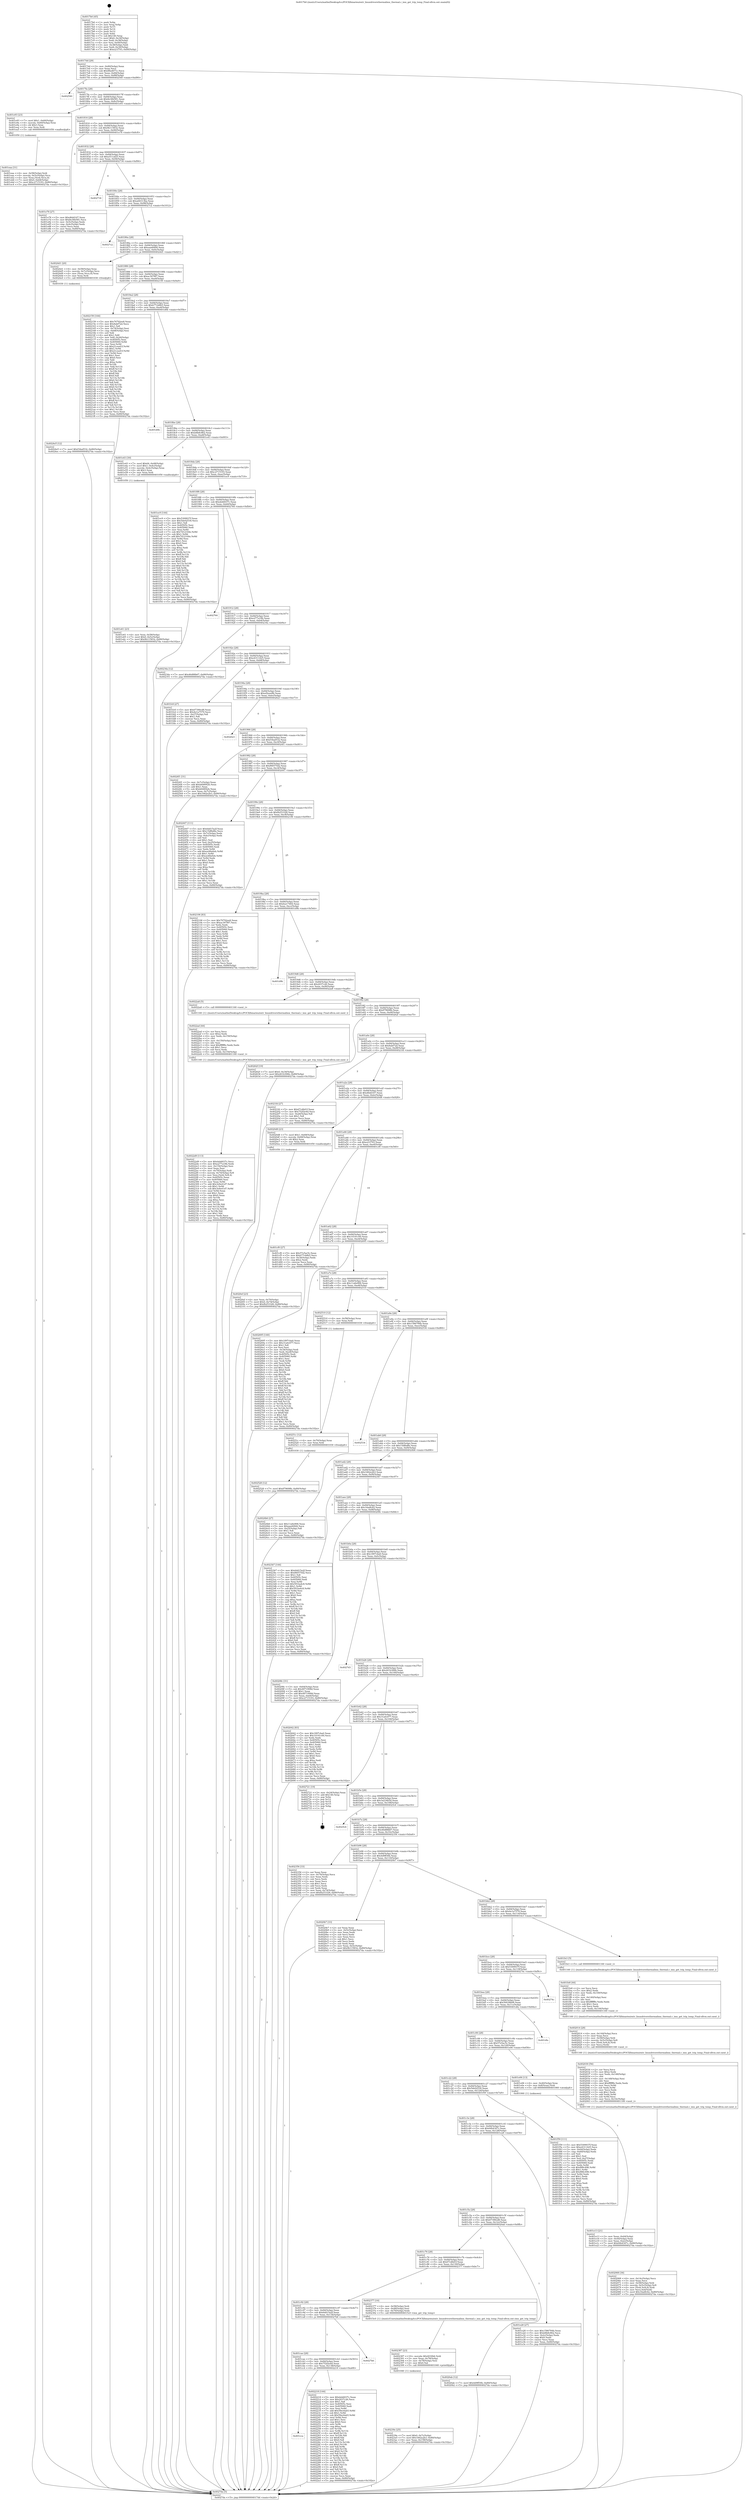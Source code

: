 digraph "0x4017b0" {
  label = "0x4017b0 (/mnt/c/Users/mathe/Desktop/tcc/POCII/binaries/extr_linuxdriversthermalimx_thermal.c_imx_get_trip_temp_Final-ollvm.out::main(0))"
  labelloc = "t"
  node[shape=record]

  Entry [label="",width=0.3,height=0.3,shape=circle,fillcolor=black,style=filled]
  "0x4017dd" [label="{
     0x4017dd [29]\l
     | [instrs]\l
     &nbsp;&nbsp;0x4017dd \<+3\>: mov -0x80(%rbp),%eax\l
     &nbsp;&nbsp;0x4017e0 \<+2\>: mov %eax,%ecx\l
     &nbsp;&nbsp;0x4017e2 \<+6\>: sub $0x88a4671c,%ecx\l
     &nbsp;&nbsp;0x4017e8 \<+6\>: mov %eax,-0x84(%rbp)\l
     &nbsp;&nbsp;0x4017ee \<+6\>: mov %ecx,-0x88(%rbp)\l
     &nbsp;&nbsp;0x4017f4 \<+6\>: je 0000000000402540 \<main+0xd90\>\l
  }"]
  "0x402540" [label="{
     0x402540\l
  }", style=dashed]
  "0x4017fa" [label="{
     0x4017fa [28]\l
     | [instrs]\l
     &nbsp;&nbsp;0x4017fa \<+5\>: jmp 00000000004017ff \<main+0x4f\>\l
     &nbsp;&nbsp;0x4017ff \<+6\>: mov -0x84(%rbp),%eax\l
     &nbsp;&nbsp;0x401805 \<+5\>: sub $0x8e36b581,%eax\l
     &nbsp;&nbsp;0x40180a \<+6\>: mov %eax,-0x8c(%rbp)\l
     &nbsp;&nbsp;0x401810 \<+6\>: je 0000000000401e93 \<main+0x6e3\>\l
  }"]
  Exit [label="",width=0.3,height=0.3,shape=circle,fillcolor=black,style=filled,peripheries=2]
  "0x401e93" [label="{
     0x401e93 [23]\l
     | [instrs]\l
     &nbsp;&nbsp;0x401e93 \<+7\>: movl $0x1,-0x60(%rbp)\l
     &nbsp;&nbsp;0x401e9a \<+4\>: movslq -0x60(%rbp),%rax\l
     &nbsp;&nbsp;0x401e9e \<+4\>: shl $0x3,%rax\l
     &nbsp;&nbsp;0x401ea2 \<+3\>: mov %rax,%rdi\l
     &nbsp;&nbsp;0x401ea5 \<+5\>: call 0000000000401050 \<malloc@plt\>\l
     | [calls]\l
     &nbsp;&nbsp;0x401050 \{1\} (unknown)\l
  }"]
  "0x401816" [label="{
     0x401816 [28]\l
     | [instrs]\l
     &nbsp;&nbsp;0x401816 \<+5\>: jmp 000000000040181b \<main+0x6b\>\l
     &nbsp;&nbsp;0x40181b \<+6\>: mov -0x84(%rbp),%eax\l
     &nbsp;&nbsp;0x401821 \<+5\>: sub $0x9b115832,%eax\l
     &nbsp;&nbsp;0x401826 \<+6\>: mov %eax,-0x90(%rbp)\l
     &nbsp;&nbsp;0x40182c \<+6\>: je 0000000000401e78 \<main+0x6c8\>\l
  }"]
  "0x402528" [label="{
     0x402528 [12]\l
     | [instrs]\l
     &nbsp;&nbsp;0x402528 \<+7\>: movl $0x879698b,-0x80(%rbp)\l
     &nbsp;&nbsp;0x40252f \<+5\>: jmp 00000000004027da \<main+0x102a\>\l
  }"]
  "0x401e78" [label="{
     0x401e78 [27]\l
     | [instrs]\l
     &nbsp;&nbsp;0x401e78 \<+5\>: mov $0xd6dd167,%eax\l
     &nbsp;&nbsp;0x401e7d \<+5\>: mov $0x8e36b581,%ecx\l
     &nbsp;&nbsp;0x401e82 \<+3\>: mov -0x5c(%rbp),%edx\l
     &nbsp;&nbsp;0x401e85 \<+3\>: cmp -0x4c(%rbp),%edx\l
     &nbsp;&nbsp;0x401e88 \<+3\>: cmovl %ecx,%eax\l
     &nbsp;&nbsp;0x401e8b \<+3\>: mov %eax,-0x80(%rbp)\l
     &nbsp;&nbsp;0x401e8e \<+5\>: jmp 00000000004027da \<main+0x102a\>\l
  }"]
  "0x401832" [label="{
     0x401832 [28]\l
     | [instrs]\l
     &nbsp;&nbsp;0x401832 \<+5\>: jmp 0000000000401837 \<main+0x87\>\l
     &nbsp;&nbsp;0x401837 \<+6\>: mov -0x84(%rbp),%eax\l
     &nbsp;&nbsp;0x40183d \<+5\>: sub $0xa511af25,%eax\l
     &nbsp;&nbsp;0x401842 \<+6\>: mov %eax,-0x94(%rbp)\l
     &nbsp;&nbsp;0x401848 \<+6\>: je 0000000000402734 \<main+0xf84\>\l
  }"]
  "0x40251c" [label="{
     0x40251c [12]\l
     | [instrs]\l
     &nbsp;&nbsp;0x40251c \<+4\>: mov -0x70(%rbp),%rax\l
     &nbsp;&nbsp;0x402520 \<+3\>: mov %rax,%rdi\l
     &nbsp;&nbsp;0x402523 \<+5\>: call 0000000000401030 \<free@plt\>\l
     | [calls]\l
     &nbsp;&nbsp;0x401030 \{1\} (unknown)\l
  }"]
  "0x402734" [label="{
     0x402734\l
  }", style=dashed]
  "0x40184e" [label="{
     0x40184e [28]\l
     | [instrs]\l
     &nbsp;&nbsp;0x40184e \<+5\>: jmp 0000000000401853 \<main+0xa3\>\l
     &nbsp;&nbsp;0x401853 \<+6\>: mov -0x84(%rbp),%eax\l
     &nbsp;&nbsp;0x401859 \<+5\>: sub $0xa64313ba,%eax\l
     &nbsp;&nbsp;0x40185e \<+6\>: mov %eax,-0x98(%rbp)\l
     &nbsp;&nbsp;0x401864 \<+6\>: je 00000000004027c2 \<main+0x1012\>\l
  }"]
  "0x4024e5" [label="{
     0x4024e5 [12]\l
     | [instrs]\l
     &nbsp;&nbsp;0x4024e5 \<+7\>: movl $0xf34ad532,-0x80(%rbp)\l
     &nbsp;&nbsp;0x4024ec \<+5\>: jmp 00000000004027da \<main+0x102a\>\l
  }"]
  "0x4027c2" [label="{
     0x4027c2\l
  }", style=dashed]
  "0x40186a" [label="{
     0x40186a [28]\l
     | [instrs]\l
     &nbsp;&nbsp;0x40186a \<+5\>: jmp 000000000040186f \<main+0xbf\>\l
     &nbsp;&nbsp;0x40186f \<+6\>: mov -0x84(%rbp),%eax\l
     &nbsp;&nbsp;0x401875 \<+5\>: sub $0xaae60fd4,%eax\l
     &nbsp;&nbsp;0x40187a \<+6\>: mov %eax,-0x9c(%rbp)\l
     &nbsp;&nbsp;0x401880 \<+6\>: je 00000000004024d1 \<main+0xd21\>\l
  }"]
  "0x40239e" [label="{
     0x40239e [25]\l
     | [instrs]\l
     &nbsp;&nbsp;0x40239e \<+7\>: movl $0x0,-0x7c(%rbp)\l
     &nbsp;&nbsp;0x4023a5 \<+7\>: movl $0x1662e2b3,-0x80(%rbp)\l
     &nbsp;&nbsp;0x4023ac \<+6\>: mov %eax,-0x158(%rbp)\l
     &nbsp;&nbsp;0x4023b2 \<+5\>: jmp 00000000004027da \<main+0x102a\>\l
  }"]
  "0x4024d1" [label="{
     0x4024d1 [20]\l
     | [instrs]\l
     &nbsp;&nbsp;0x4024d1 \<+4\>: mov -0x58(%rbp),%rax\l
     &nbsp;&nbsp;0x4024d5 \<+4\>: movslq -0x7c(%rbp),%rcx\l
     &nbsp;&nbsp;0x4024d9 \<+4\>: mov (%rax,%rcx,8),%rax\l
     &nbsp;&nbsp;0x4024dd \<+3\>: mov %rax,%rdi\l
     &nbsp;&nbsp;0x4024e0 \<+5\>: call 0000000000401030 \<free@plt\>\l
     | [calls]\l
     &nbsp;&nbsp;0x401030 \{1\} (unknown)\l
  }"]
  "0x401886" [label="{
     0x401886 [28]\l
     | [instrs]\l
     &nbsp;&nbsp;0x401886 \<+5\>: jmp 000000000040188b \<main+0xdb\>\l
     &nbsp;&nbsp;0x40188b \<+6\>: mov -0x84(%rbp),%eax\l
     &nbsp;&nbsp;0x401891 \<+5\>: sub $0xac307f87,%eax\l
     &nbsp;&nbsp;0x401896 \<+6\>: mov %eax,-0xa0(%rbp)\l
     &nbsp;&nbsp;0x40189c \<+6\>: je 0000000000402159 \<main+0x9a9\>\l
  }"]
  "0x402387" [label="{
     0x402387 [23]\l
     | [instrs]\l
     &nbsp;&nbsp;0x402387 \<+10\>: movabs $0x4030b6,%rdi\l
     &nbsp;&nbsp;0x402391 \<+3\>: mov %eax,-0x78(%rbp)\l
     &nbsp;&nbsp;0x402394 \<+3\>: mov -0x78(%rbp),%esi\l
     &nbsp;&nbsp;0x402397 \<+2\>: mov $0x0,%al\l
     &nbsp;&nbsp;0x402399 \<+5\>: call 0000000000401040 \<printf@plt\>\l
     | [calls]\l
     &nbsp;&nbsp;0x401040 \{1\} (unknown)\l
  }"]
  "0x402159" [label="{
     0x402159 [164]\l
     | [instrs]\l
     &nbsp;&nbsp;0x402159 \<+5\>: mov $0x76792ee8,%eax\l
     &nbsp;&nbsp;0x40215e \<+5\>: mov $0x8abf72d,%ecx\l
     &nbsp;&nbsp;0x402163 \<+2\>: mov $0x1,%dl\l
     &nbsp;&nbsp;0x402165 \<+3\>: mov -0x74(%rbp),%esi\l
     &nbsp;&nbsp;0x402168 \<+3\>: cmp -0x68(%rbp),%esi\l
     &nbsp;&nbsp;0x40216b \<+4\>: setl %dil\l
     &nbsp;&nbsp;0x40216f \<+4\>: and $0x1,%dil\l
     &nbsp;&nbsp;0x402173 \<+4\>: mov %dil,-0x26(%rbp)\l
     &nbsp;&nbsp;0x402177 \<+7\>: mov 0x40505c,%esi\l
     &nbsp;&nbsp;0x40217e \<+8\>: mov 0x405060,%r8d\l
     &nbsp;&nbsp;0x402186 \<+3\>: mov %esi,%r9d\l
     &nbsp;&nbsp;0x402189 \<+7\>: sub $0x21cea41f,%r9d\l
     &nbsp;&nbsp;0x402190 \<+4\>: sub $0x1,%r9d\l
     &nbsp;&nbsp;0x402194 \<+7\>: add $0x21cea41f,%r9d\l
     &nbsp;&nbsp;0x40219b \<+4\>: imul %r9d,%esi\l
     &nbsp;&nbsp;0x40219f \<+3\>: and $0x1,%esi\l
     &nbsp;&nbsp;0x4021a2 \<+3\>: cmp $0x0,%esi\l
     &nbsp;&nbsp;0x4021a5 \<+4\>: sete %dil\l
     &nbsp;&nbsp;0x4021a9 \<+4\>: cmp $0xa,%r8d\l
     &nbsp;&nbsp;0x4021ad \<+4\>: setl %r10b\l
     &nbsp;&nbsp;0x4021b1 \<+3\>: mov %dil,%r11b\l
     &nbsp;&nbsp;0x4021b4 \<+4\>: xor $0xff,%r11b\l
     &nbsp;&nbsp;0x4021b8 \<+3\>: mov %r10b,%bl\l
     &nbsp;&nbsp;0x4021bb \<+3\>: xor $0xff,%bl\l
     &nbsp;&nbsp;0x4021be \<+3\>: xor $0x0,%dl\l
     &nbsp;&nbsp;0x4021c1 \<+3\>: mov %r11b,%r14b\l
     &nbsp;&nbsp;0x4021c4 \<+4\>: and $0x0,%r14b\l
     &nbsp;&nbsp;0x4021c8 \<+3\>: and %dl,%dil\l
     &nbsp;&nbsp;0x4021cb \<+3\>: mov %bl,%r15b\l
     &nbsp;&nbsp;0x4021ce \<+4\>: and $0x0,%r15b\l
     &nbsp;&nbsp;0x4021d2 \<+3\>: and %dl,%r10b\l
     &nbsp;&nbsp;0x4021d5 \<+3\>: or %dil,%r14b\l
     &nbsp;&nbsp;0x4021d8 \<+3\>: or %r10b,%r15b\l
     &nbsp;&nbsp;0x4021db \<+3\>: xor %r15b,%r14b\l
     &nbsp;&nbsp;0x4021de \<+3\>: or %bl,%r11b\l
     &nbsp;&nbsp;0x4021e1 \<+4\>: xor $0xff,%r11b\l
     &nbsp;&nbsp;0x4021e5 \<+3\>: or $0x0,%dl\l
     &nbsp;&nbsp;0x4021e8 \<+3\>: and %dl,%r11b\l
     &nbsp;&nbsp;0x4021eb \<+3\>: or %r11b,%r14b\l
     &nbsp;&nbsp;0x4021ee \<+4\>: test $0x1,%r14b\l
     &nbsp;&nbsp;0x4021f2 \<+3\>: cmovne %ecx,%eax\l
     &nbsp;&nbsp;0x4021f5 \<+3\>: mov %eax,-0x80(%rbp)\l
     &nbsp;&nbsp;0x4021f8 \<+5\>: jmp 00000000004027da \<main+0x102a\>\l
  }"]
  "0x4018a2" [label="{
     0x4018a2 [28]\l
     | [instrs]\l
     &nbsp;&nbsp;0x4018a2 \<+5\>: jmp 00000000004018a7 \<main+0xf7\>\l
     &nbsp;&nbsp;0x4018a7 \<+6\>: mov -0x84(%rbp),%eax\l
     &nbsp;&nbsp;0x4018ad \<+5\>: sub $0xb77cb8b5,%eax\l
     &nbsp;&nbsp;0x4018b2 \<+6\>: mov %eax,-0xa4(%rbp)\l
     &nbsp;&nbsp;0x4018b8 \<+6\>: je 0000000000401d0b \<main+0x55b\>\l
  }"]
  "0x4022d9" [label="{
     0x4022d9 [113]\l
     | [instrs]\l
     &nbsp;&nbsp;0x4022d9 \<+5\>: mov $0xdeb6037c,%ecx\l
     &nbsp;&nbsp;0x4022de \<+5\>: mov $0xe277a18b,%edx\l
     &nbsp;&nbsp;0x4022e3 \<+6\>: mov -0x154(%rbp),%esi\l
     &nbsp;&nbsp;0x4022e9 \<+3\>: imul %eax,%esi\l
     &nbsp;&nbsp;0x4022ec \<+4\>: mov -0x70(%rbp),%rdi\l
     &nbsp;&nbsp;0x4022f0 \<+4\>: movslq -0x74(%rbp),%r8\l
     &nbsp;&nbsp;0x4022f4 \<+4\>: mov %esi,(%rdi,%r8,4)\l
     &nbsp;&nbsp;0x4022f8 \<+7\>: mov 0x40505c,%eax\l
     &nbsp;&nbsp;0x4022ff \<+7\>: mov 0x405060,%esi\l
     &nbsp;&nbsp;0x402306 \<+3\>: mov %eax,%r9d\l
     &nbsp;&nbsp;0x402309 \<+7\>: add $0x3e9e41d7,%r9d\l
     &nbsp;&nbsp;0x402310 \<+4\>: sub $0x1,%r9d\l
     &nbsp;&nbsp;0x402314 \<+7\>: sub $0x3e9e41d7,%r9d\l
     &nbsp;&nbsp;0x40231b \<+4\>: imul %r9d,%eax\l
     &nbsp;&nbsp;0x40231f \<+3\>: and $0x1,%eax\l
     &nbsp;&nbsp;0x402322 \<+3\>: cmp $0x0,%eax\l
     &nbsp;&nbsp;0x402325 \<+4\>: sete %r10b\l
     &nbsp;&nbsp;0x402329 \<+3\>: cmp $0xa,%esi\l
     &nbsp;&nbsp;0x40232c \<+4\>: setl %r11b\l
     &nbsp;&nbsp;0x402330 \<+3\>: mov %r10b,%bl\l
     &nbsp;&nbsp;0x402333 \<+3\>: and %r11b,%bl\l
     &nbsp;&nbsp;0x402336 \<+3\>: xor %r11b,%r10b\l
     &nbsp;&nbsp;0x402339 \<+3\>: or %r10b,%bl\l
     &nbsp;&nbsp;0x40233c \<+3\>: test $0x1,%bl\l
     &nbsp;&nbsp;0x40233f \<+3\>: cmovne %edx,%ecx\l
     &nbsp;&nbsp;0x402342 \<+3\>: mov %ecx,-0x80(%rbp)\l
     &nbsp;&nbsp;0x402345 \<+5\>: jmp 00000000004027da \<main+0x102a\>\l
  }"]
  "0x401d0b" [label="{
     0x401d0b\l
  }", style=dashed]
  "0x4018be" [label="{
     0x4018be [28]\l
     | [instrs]\l
     &nbsp;&nbsp;0x4018be \<+5\>: jmp 00000000004018c3 \<main+0x113\>\l
     &nbsp;&nbsp;0x4018c3 \<+6\>: mov -0x84(%rbp),%eax\l
     &nbsp;&nbsp;0x4018c9 \<+5\>: sub $0xb8b8c862,%eax\l
     &nbsp;&nbsp;0x4018ce \<+6\>: mov %eax,-0xa8(%rbp)\l
     &nbsp;&nbsp;0x4018d4 \<+6\>: je 0000000000401e43 \<main+0x693\>\l
  }"]
  "0x4022ad" [label="{
     0x4022ad [44]\l
     | [instrs]\l
     &nbsp;&nbsp;0x4022ad \<+2\>: xor %ecx,%ecx\l
     &nbsp;&nbsp;0x4022af \<+5\>: mov $0x2,%edx\l
     &nbsp;&nbsp;0x4022b4 \<+6\>: mov %edx,-0x150(%rbp)\l
     &nbsp;&nbsp;0x4022ba \<+1\>: cltd\l
     &nbsp;&nbsp;0x4022bb \<+6\>: mov -0x150(%rbp),%esi\l
     &nbsp;&nbsp;0x4022c1 \<+2\>: idiv %esi\l
     &nbsp;&nbsp;0x4022c3 \<+6\>: imul $0xfffffffe,%edx,%edx\l
     &nbsp;&nbsp;0x4022c9 \<+3\>: sub $0x1,%ecx\l
     &nbsp;&nbsp;0x4022cc \<+2\>: sub %ecx,%edx\l
     &nbsp;&nbsp;0x4022ce \<+6\>: mov %edx,-0x154(%rbp)\l
     &nbsp;&nbsp;0x4022d4 \<+5\>: call 0000000000401160 \<next_i\>\l
     | [calls]\l
     &nbsp;&nbsp;0x401160 \{1\} (/mnt/c/Users/mathe/Desktop/tcc/POCII/binaries/extr_linuxdriversthermalimx_thermal.c_imx_get_trip_temp_Final-ollvm.out::next_i)\l
  }"]
  "0x401e43" [label="{
     0x401e43 [30]\l
     | [instrs]\l
     &nbsp;&nbsp;0x401e43 \<+7\>: movl $0x64,-0x48(%rbp)\l
     &nbsp;&nbsp;0x401e4a \<+7\>: movl $0x1,-0x4c(%rbp)\l
     &nbsp;&nbsp;0x401e51 \<+4\>: movslq -0x4c(%rbp),%rax\l
     &nbsp;&nbsp;0x401e55 \<+4\>: shl $0x3,%rax\l
     &nbsp;&nbsp;0x401e59 \<+3\>: mov %rax,%rdi\l
     &nbsp;&nbsp;0x401e5c \<+5\>: call 0000000000401050 \<malloc@plt\>\l
     | [calls]\l
     &nbsp;&nbsp;0x401050 \{1\} (unknown)\l
  }"]
  "0x4018da" [label="{
     0x4018da [28]\l
     | [instrs]\l
     &nbsp;&nbsp;0x4018da \<+5\>: jmp 00000000004018df \<main+0x12f\>\l
     &nbsp;&nbsp;0x4018df \<+6\>: mov -0x84(%rbp),%eax\l
     &nbsp;&nbsp;0x4018e5 \<+5\>: sub $0xc2715193,%eax\l
     &nbsp;&nbsp;0x4018ea \<+6\>: mov %eax,-0xac(%rbp)\l
     &nbsp;&nbsp;0x4018f0 \<+6\>: je 0000000000401ec9 \<main+0x719\>\l
  }"]
  "0x401cca" [label="{
     0x401cca\l
  }", style=dashed]
  "0x401ec9" [label="{
     0x401ec9 [144]\l
     | [instrs]\l
     &nbsp;&nbsp;0x401ec9 \<+5\>: mov $0x5309937f,%eax\l
     &nbsp;&nbsp;0x401ece \<+5\>: mov $0x5de02530,%ecx\l
     &nbsp;&nbsp;0x401ed3 \<+2\>: mov $0x1,%dl\l
     &nbsp;&nbsp;0x401ed5 \<+7\>: mov 0x40505c,%esi\l
     &nbsp;&nbsp;0x401edc \<+7\>: mov 0x405060,%edi\l
     &nbsp;&nbsp;0x401ee3 \<+3\>: mov %esi,%r8d\l
     &nbsp;&nbsp;0x401ee6 \<+7\>: sub $0x7d12164e,%r8d\l
     &nbsp;&nbsp;0x401eed \<+4\>: sub $0x1,%r8d\l
     &nbsp;&nbsp;0x401ef1 \<+7\>: add $0x7d12164e,%r8d\l
     &nbsp;&nbsp;0x401ef8 \<+4\>: imul %r8d,%esi\l
     &nbsp;&nbsp;0x401efc \<+3\>: and $0x1,%esi\l
     &nbsp;&nbsp;0x401eff \<+3\>: cmp $0x0,%esi\l
     &nbsp;&nbsp;0x401f02 \<+4\>: sete %r9b\l
     &nbsp;&nbsp;0x401f06 \<+3\>: cmp $0xa,%edi\l
     &nbsp;&nbsp;0x401f09 \<+4\>: setl %r10b\l
     &nbsp;&nbsp;0x401f0d \<+3\>: mov %r9b,%r11b\l
     &nbsp;&nbsp;0x401f10 \<+4\>: xor $0xff,%r11b\l
     &nbsp;&nbsp;0x401f14 \<+3\>: mov %r10b,%bl\l
     &nbsp;&nbsp;0x401f17 \<+3\>: xor $0xff,%bl\l
     &nbsp;&nbsp;0x401f1a \<+3\>: xor $0x0,%dl\l
     &nbsp;&nbsp;0x401f1d \<+3\>: mov %r11b,%r14b\l
     &nbsp;&nbsp;0x401f20 \<+4\>: and $0x0,%r14b\l
     &nbsp;&nbsp;0x401f24 \<+3\>: and %dl,%r9b\l
     &nbsp;&nbsp;0x401f27 \<+3\>: mov %bl,%r15b\l
     &nbsp;&nbsp;0x401f2a \<+4\>: and $0x0,%r15b\l
     &nbsp;&nbsp;0x401f2e \<+3\>: and %dl,%r10b\l
     &nbsp;&nbsp;0x401f31 \<+3\>: or %r9b,%r14b\l
     &nbsp;&nbsp;0x401f34 \<+3\>: or %r10b,%r15b\l
     &nbsp;&nbsp;0x401f37 \<+3\>: xor %r15b,%r14b\l
     &nbsp;&nbsp;0x401f3a \<+3\>: or %bl,%r11b\l
     &nbsp;&nbsp;0x401f3d \<+4\>: xor $0xff,%r11b\l
     &nbsp;&nbsp;0x401f41 \<+3\>: or $0x0,%dl\l
     &nbsp;&nbsp;0x401f44 \<+3\>: and %dl,%r11b\l
     &nbsp;&nbsp;0x401f47 \<+3\>: or %r11b,%r14b\l
     &nbsp;&nbsp;0x401f4a \<+4\>: test $0x1,%r14b\l
     &nbsp;&nbsp;0x401f4e \<+3\>: cmovne %ecx,%eax\l
     &nbsp;&nbsp;0x401f51 \<+3\>: mov %eax,-0x80(%rbp)\l
     &nbsp;&nbsp;0x401f54 \<+5\>: jmp 00000000004027da \<main+0x102a\>\l
  }"]
  "0x4018f6" [label="{
     0x4018f6 [28]\l
     | [instrs]\l
     &nbsp;&nbsp;0x4018f6 \<+5\>: jmp 00000000004018fb \<main+0x14b\>\l
     &nbsp;&nbsp;0x4018fb \<+6\>: mov -0x84(%rbp),%eax\l
     &nbsp;&nbsp;0x401901 \<+5\>: sub $0xdeb6037c,%eax\l
     &nbsp;&nbsp;0x401906 \<+6\>: mov %eax,-0xb0(%rbp)\l
     &nbsp;&nbsp;0x40190c \<+6\>: je 0000000000402764 \<main+0xfb4\>\l
  }"]
  "0x402218" [label="{
     0x402218 [144]\l
     | [instrs]\l
     &nbsp;&nbsp;0x402218 \<+5\>: mov $0xdeb6037c,%eax\l
     &nbsp;&nbsp;0x40221d \<+5\>: mov $0x2037c26,%ecx\l
     &nbsp;&nbsp;0x402222 \<+2\>: mov $0x1,%dl\l
     &nbsp;&nbsp;0x402224 \<+7\>: mov 0x40505c,%esi\l
     &nbsp;&nbsp;0x40222b \<+7\>: mov 0x405060,%edi\l
     &nbsp;&nbsp;0x402232 \<+3\>: mov %esi,%r8d\l
     &nbsp;&nbsp;0x402235 \<+7\>: add $0x59ec6ab5,%r8d\l
     &nbsp;&nbsp;0x40223c \<+4\>: sub $0x1,%r8d\l
     &nbsp;&nbsp;0x402240 \<+7\>: sub $0x59ec6ab5,%r8d\l
     &nbsp;&nbsp;0x402247 \<+4\>: imul %r8d,%esi\l
     &nbsp;&nbsp;0x40224b \<+3\>: and $0x1,%esi\l
     &nbsp;&nbsp;0x40224e \<+3\>: cmp $0x0,%esi\l
     &nbsp;&nbsp;0x402251 \<+4\>: sete %r9b\l
     &nbsp;&nbsp;0x402255 \<+3\>: cmp $0xa,%edi\l
     &nbsp;&nbsp;0x402258 \<+4\>: setl %r10b\l
     &nbsp;&nbsp;0x40225c \<+3\>: mov %r9b,%r11b\l
     &nbsp;&nbsp;0x40225f \<+4\>: xor $0xff,%r11b\l
     &nbsp;&nbsp;0x402263 \<+3\>: mov %r10b,%bl\l
     &nbsp;&nbsp;0x402266 \<+3\>: xor $0xff,%bl\l
     &nbsp;&nbsp;0x402269 \<+3\>: xor $0x0,%dl\l
     &nbsp;&nbsp;0x40226c \<+3\>: mov %r11b,%r14b\l
     &nbsp;&nbsp;0x40226f \<+4\>: and $0x0,%r14b\l
     &nbsp;&nbsp;0x402273 \<+3\>: and %dl,%r9b\l
     &nbsp;&nbsp;0x402276 \<+3\>: mov %bl,%r15b\l
     &nbsp;&nbsp;0x402279 \<+4\>: and $0x0,%r15b\l
     &nbsp;&nbsp;0x40227d \<+3\>: and %dl,%r10b\l
     &nbsp;&nbsp;0x402280 \<+3\>: or %r9b,%r14b\l
     &nbsp;&nbsp;0x402283 \<+3\>: or %r10b,%r15b\l
     &nbsp;&nbsp;0x402286 \<+3\>: xor %r15b,%r14b\l
     &nbsp;&nbsp;0x402289 \<+3\>: or %bl,%r11b\l
     &nbsp;&nbsp;0x40228c \<+4\>: xor $0xff,%r11b\l
     &nbsp;&nbsp;0x402290 \<+3\>: or $0x0,%dl\l
     &nbsp;&nbsp;0x402293 \<+3\>: and %dl,%r11b\l
     &nbsp;&nbsp;0x402296 \<+3\>: or %r11b,%r14b\l
     &nbsp;&nbsp;0x402299 \<+4\>: test $0x1,%r14b\l
     &nbsp;&nbsp;0x40229d \<+3\>: cmovne %ecx,%eax\l
     &nbsp;&nbsp;0x4022a0 \<+3\>: mov %eax,-0x80(%rbp)\l
     &nbsp;&nbsp;0x4022a3 \<+5\>: jmp 00000000004027da \<main+0x102a\>\l
  }"]
  "0x402764" [label="{
     0x402764\l
  }", style=dashed]
  "0x401912" [label="{
     0x401912 [28]\l
     | [instrs]\l
     &nbsp;&nbsp;0x401912 \<+5\>: jmp 0000000000401917 \<main+0x167\>\l
     &nbsp;&nbsp;0x401917 \<+6\>: mov -0x84(%rbp),%eax\l
     &nbsp;&nbsp;0x40191d \<+5\>: sub $0xe277a18b,%eax\l
     &nbsp;&nbsp;0x401922 \<+6\>: mov %eax,-0xb4(%rbp)\l
     &nbsp;&nbsp;0x401928 \<+6\>: je 000000000040234a \<main+0xb9a\>\l
  }"]
  "0x401cae" [label="{
     0x401cae [28]\l
     | [instrs]\l
     &nbsp;&nbsp;0x401cae \<+5\>: jmp 0000000000401cb3 \<main+0x503\>\l
     &nbsp;&nbsp;0x401cb3 \<+6\>: mov -0x84(%rbp),%eax\l
     &nbsp;&nbsp;0x401cb9 \<+5\>: sub $0x752f2e4d,%eax\l
     &nbsp;&nbsp;0x401cbe \<+6\>: mov %eax,-0x138(%rbp)\l
     &nbsp;&nbsp;0x401cc4 \<+6\>: je 0000000000402218 \<main+0xa68\>\l
  }"]
  "0x40234a" [label="{
     0x40234a [12]\l
     | [instrs]\l
     &nbsp;&nbsp;0x40234a \<+7\>: movl $0x46d88b67,-0x80(%rbp)\l
     &nbsp;&nbsp;0x402351 \<+5\>: jmp 00000000004027da \<main+0x102a\>\l
  }"]
  "0x40192e" [label="{
     0x40192e [28]\l
     | [instrs]\l
     &nbsp;&nbsp;0x40192e \<+5\>: jmp 0000000000401933 \<main+0x183\>\l
     &nbsp;&nbsp;0x401933 \<+6\>: mov -0x84(%rbp),%eax\l
     &nbsp;&nbsp;0x401939 \<+5\>: sub $0xe4311425,%eax\l
     &nbsp;&nbsp;0x40193e \<+6\>: mov %eax,-0xb8(%rbp)\l
     &nbsp;&nbsp;0x401944 \<+6\>: je 0000000000401fc8 \<main+0x818\>\l
  }"]
  "0x4027b6" [label="{
     0x4027b6\l
  }", style=dashed]
  "0x401fc8" [label="{
     0x401fc8 [27]\l
     | [instrs]\l
     &nbsp;&nbsp;0x401fc8 \<+5\>: mov $0x67390cd8,%eax\l
     &nbsp;&nbsp;0x401fcd \<+5\>: mov $0x4e1a7579,%ecx\l
     &nbsp;&nbsp;0x401fd2 \<+3\>: mov -0x27(%rbp),%dl\l
     &nbsp;&nbsp;0x401fd5 \<+3\>: test $0x1,%dl\l
     &nbsp;&nbsp;0x401fd8 \<+3\>: cmovne %ecx,%eax\l
     &nbsp;&nbsp;0x401fdb \<+3\>: mov %eax,-0x80(%rbp)\l
     &nbsp;&nbsp;0x401fde \<+5\>: jmp 00000000004027da \<main+0x102a\>\l
  }"]
  "0x40194a" [label="{
     0x40194a [28]\l
     | [instrs]\l
     &nbsp;&nbsp;0x40194a \<+5\>: jmp 000000000040194f \<main+0x19f\>\l
     &nbsp;&nbsp;0x40194f \<+6\>: mov -0x84(%rbp),%eax\l
     &nbsp;&nbsp;0x401955 \<+5\>: sub $0xef2eee8b,%eax\l
     &nbsp;&nbsp;0x40195a \<+6\>: mov %eax,-0xbc(%rbp)\l
     &nbsp;&nbsp;0x401960 \<+6\>: je 0000000000402623 \<main+0xe73\>\l
  }"]
  "0x401c92" [label="{
     0x401c92 [28]\l
     | [instrs]\l
     &nbsp;&nbsp;0x401c92 \<+5\>: jmp 0000000000401c97 \<main+0x4e7\>\l
     &nbsp;&nbsp;0x401c97 \<+6\>: mov -0x84(%rbp),%eax\l
     &nbsp;&nbsp;0x401c9d \<+5\>: sub $0x6dd15a2f,%eax\l
     &nbsp;&nbsp;0x401ca2 \<+6\>: mov %eax,-0x134(%rbp)\l
     &nbsp;&nbsp;0x401ca8 \<+6\>: je 00000000004027b6 \<main+0x1006\>\l
  }"]
  "0x402623" [label="{
     0x402623\l
  }", style=dashed]
  "0x401966" [label="{
     0x401966 [28]\l
     | [instrs]\l
     &nbsp;&nbsp;0x401966 \<+5\>: jmp 000000000040196b \<main+0x1bb\>\l
     &nbsp;&nbsp;0x40196b \<+6\>: mov -0x84(%rbp),%eax\l
     &nbsp;&nbsp;0x401971 \<+5\>: sub $0xf34ad532,%eax\l
     &nbsp;&nbsp;0x401976 \<+6\>: mov %eax,-0xc0(%rbp)\l
     &nbsp;&nbsp;0x40197c \<+6\>: je 00000000004024f1 \<main+0xd41\>\l
  }"]
  "0x402377" [label="{
     0x402377 [16]\l
     | [instrs]\l
     &nbsp;&nbsp;0x402377 \<+4\>: mov -0x58(%rbp),%rdi\l
     &nbsp;&nbsp;0x40237b \<+3\>: mov -0x48(%rbp),%esi\l
     &nbsp;&nbsp;0x40237e \<+4\>: mov -0x70(%rbp),%rdx\l
     &nbsp;&nbsp;0x402382 \<+5\>: call 00000000004015c0 \<imx_get_trip_temp\>\l
     | [calls]\l
     &nbsp;&nbsp;0x4015c0 \{1\} (/mnt/c/Users/mathe/Desktop/tcc/POCII/binaries/extr_linuxdriversthermalimx_thermal.c_imx_get_trip_temp_Final-ollvm.out::imx_get_trip_temp)\l
  }"]
  "0x4024f1" [label="{
     0x4024f1 [31]\l
     | [instrs]\l
     &nbsp;&nbsp;0x4024f1 \<+3\>: mov -0x7c(%rbp),%eax\l
     &nbsp;&nbsp;0x4024f4 \<+5\>: add $0xb648f42b,%eax\l
     &nbsp;&nbsp;0x4024f9 \<+3\>: add $0x1,%eax\l
     &nbsp;&nbsp;0x4024fc \<+5\>: sub $0xb648f42b,%eax\l
     &nbsp;&nbsp;0x402501 \<+3\>: mov %eax,-0x7c(%rbp)\l
     &nbsp;&nbsp;0x402504 \<+7\>: movl $0x1662e2b3,-0x80(%rbp)\l
     &nbsp;&nbsp;0x40250b \<+5\>: jmp 00000000004027da \<main+0x102a\>\l
  }"]
  "0x401982" [label="{
     0x401982 [28]\l
     | [instrs]\l
     &nbsp;&nbsp;0x401982 \<+5\>: jmp 0000000000401987 \<main+0x1d7\>\l
     &nbsp;&nbsp;0x401987 \<+6\>: mov -0x84(%rbp),%eax\l
     &nbsp;&nbsp;0x40198d \<+5\>: sub $0xf66575d2,%eax\l
     &nbsp;&nbsp;0x401992 \<+6\>: mov %eax,-0xc4(%rbp)\l
     &nbsp;&nbsp;0x401998 \<+6\>: je 0000000000402447 \<main+0xc97\>\l
  }"]
  "0x4020ef" [label="{
     0x4020ef [23]\l
     | [instrs]\l
     &nbsp;&nbsp;0x4020ef \<+4\>: mov %rax,-0x70(%rbp)\l
     &nbsp;&nbsp;0x4020f3 \<+7\>: movl $0x0,-0x74(%rbp)\l
     &nbsp;&nbsp;0x4020fa \<+7\>: movl $0xfb253328,-0x80(%rbp)\l
     &nbsp;&nbsp;0x402101 \<+5\>: jmp 00000000004027da \<main+0x102a\>\l
  }"]
  "0x402447" [label="{
     0x402447 [111]\l
     | [instrs]\l
     &nbsp;&nbsp;0x402447 \<+5\>: mov $0x6dd15a2f,%eax\l
     &nbsp;&nbsp;0x40244c \<+5\>: mov $0x15dfbd8e,%ecx\l
     &nbsp;&nbsp;0x402451 \<+3\>: mov -0x7c(%rbp),%edx\l
     &nbsp;&nbsp;0x402454 \<+3\>: cmp -0x4c(%rbp),%edx\l
     &nbsp;&nbsp;0x402457 \<+4\>: setl %sil\l
     &nbsp;&nbsp;0x40245b \<+4\>: and $0x1,%sil\l
     &nbsp;&nbsp;0x40245f \<+4\>: mov %sil,-0x25(%rbp)\l
     &nbsp;&nbsp;0x402463 \<+7\>: mov 0x40505c,%edx\l
     &nbsp;&nbsp;0x40246a \<+7\>: mov 0x405060,%edi\l
     &nbsp;&nbsp;0x402471 \<+3\>: mov %edx,%r8d\l
     &nbsp;&nbsp;0x402474 \<+7\>: add $0xee48a0eb,%r8d\l
     &nbsp;&nbsp;0x40247b \<+4\>: sub $0x1,%r8d\l
     &nbsp;&nbsp;0x40247f \<+7\>: sub $0xee48a0eb,%r8d\l
     &nbsp;&nbsp;0x402486 \<+4\>: imul %r8d,%edx\l
     &nbsp;&nbsp;0x40248a \<+3\>: and $0x1,%edx\l
     &nbsp;&nbsp;0x40248d \<+3\>: cmp $0x0,%edx\l
     &nbsp;&nbsp;0x402490 \<+4\>: sete %sil\l
     &nbsp;&nbsp;0x402494 \<+3\>: cmp $0xa,%edi\l
     &nbsp;&nbsp;0x402497 \<+4\>: setl %r9b\l
     &nbsp;&nbsp;0x40249b \<+3\>: mov %sil,%r10b\l
     &nbsp;&nbsp;0x40249e \<+3\>: and %r9b,%r10b\l
     &nbsp;&nbsp;0x4024a1 \<+3\>: xor %r9b,%sil\l
     &nbsp;&nbsp;0x4024a4 \<+3\>: or %sil,%r10b\l
     &nbsp;&nbsp;0x4024a7 \<+4\>: test $0x1,%r10b\l
     &nbsp;&nbsp;0x4024ab \<+3\>: cmovne %ecx,%eax\l
     &nbsp;&nbsp;0x4024ae \<+3\>: mov %eax,-0x80(%rbp)\l
     &nbsp;&nbsp;0x4024b1 \<+5\>: jmp 00000000004027da \<main+0x102a\>\l
  }"]
  "0x40199e" [label="{
     0x40199e [28]\l
     | [instrs]\l
     &nbsp;&nbsp;0x40199e \<+5\>: jmp 00000000004019a3 \<main+0x1f3\>\l
     &nbsp;&nbsp;0x4019a3 \<+6\>: mov -0x84(%rbp),%eax\l
     &nbsp;&nbsp;0x4019a9 \<+5\>: sub $0xfb253328,%eax\l
     &nbsp;&nbsp;0x4019ae \<+6\>: mov %eax,-0xc8(%rbp)\l
     &nbsp;&nbsp;0x4019b4 \<+6\>: je 0000000000402106 \<main+0x956\>\l
  }"]
  "0x401c76" [label="{
     0x401c76 [28]\l
     | [instrs]\l
     &nbsp;&nbsp;0x401c76 \<+5\>: jmp 0000000000401c7b \<main+0x4cb\>\l
     &nbsp;&nbsp;0x401c7b \<+6\>: mov -0x84(%rbp),%eax\l
     &nbsp;&nbsp;0x401c81 \<+5\>: sub $0x67cd6d1f,%eax\l
     &nbsp;&nbsp;0x401c86 \<+6\>: mov %eax,-0x130(%rbp)\l
     &nbsp;&nbsp;0x401c8c \<+6\>: je 0000000000402377 \<main+0xbc7\>\l
  }"]
  "0x402106" [label="{
     0x402106 [83]\l
     | [instrs]\l
     &nbsp;&nbsp;0x402106 \<+5\>: mov $0x76792ee8,%eax\l
     &nbsp;&nbsp;0x40210b \<+5\>: mov $0xac307f87,%ecx\l
     &nbsp;&nbsp;0x402110 \<+2\>: xor %edx,%edx\l
     &nbsp;&nbsp;0x402112 \<+7\>: mov 0x40505c,%esi\l
     &nbsp;&nbsp;0x402119 \<+7\>: mov 0x405060,%edi\l
     &nbsp;&nbsp;0x402120 \<+3\>: sub $0x1,%edx\l
     &nbsp;&nbsp;0x402123 \<+3\>: mov %esi,%r8d\l
     &nbsp;&nbsp;0x402126 \<+3\>: add %edx,%r8d\l
     &nbsp;&nbsp;0x402129 \<+4\>: imul %r8d,%esi\l
     &nbsp;&nbsp;0x40212d \<+3\>: and $0x1,%esi\l
     &nbsp;&nbsp;0x402130 \<+3\>: cmp $0x0,%esi\l
     &nbsp;&nbsp;0x402133 \<+4\>: sete %r9b\l
     &nbsp;&nbsp;0x402137 \<+3\>: cmp $0xa,%edi\l
     &nbsp;&nbsp;0x40213a \<+4\>: setl %r10b\l
     &nbsp;&nbsp;0x40213e \<+3\>: mov %r9b,%r11b\l
     &nbsp;&nbsp;0x402141 \<+3\>: and %r10b,%r11b\l
     &nbsp;&nbsp;0x402144 \<+3\>: xor %r10b,%r9b\l
     &nbsp;&nbsp;0x402147 \<+3\>: or %r9b,%r11b\l
     &nbsp;&nbsp;0x40214a \<+4\>: test $0x1,%r11b\l
     &nbsp;&nbsp;0x40214e \<+3\>: cmovne %ecx,%eax\l
     &nbsp;&nbsp;0x402151 \<+3\>: mov %eax,-0x80(%rbp)\l
     &nbsp;&nbsp;0x402154 \<+5\>: jmp 00000000004027da \<main+0x102a\>\l
  }"]
  "0x4019ba" [label="{
     0x4019ba [28]\l
     | [instrs]\l
     &nbsp;&nbsp;0x4019ba \<+5\>: jmp 00000000004019bf \<main+0x20f\>\l
     &nbsp;&nbsp;0x4019bf \<+6\>: mov -0x84(%rbp),%eax\l
     &nbsp;&nbsp;0x4019c5 \<+5\>: sub $0xfea17464,%eax\l
     &nbsp;&nbsp;0x4019ca \<+6\>: mov %eax,-0xcc(%rbp)\l
     &nbsp;&nbsp;0x4019d0 \<+6\>: je 0000000000401d9b \<main+0x5eb\>\l
  }"]
  "0x4020ab" [label="{
     0x4020ab [12]\l
     | [instrs]\l
     &nbsp;&nbsp;0x4020ab \<+7\>: movl $0x4d9ff30b,-0x80(%rbp)\l
     &nbsp;&nbsp;0x4020b2 \<+5\>: jmp 00000000004027da \<main+0x102a\>\l
  }"]
  "0x401d9b" [label="{
     0x401d9b\l
  }", style=dashed]
  "0x4019d6" [label="{
     0x4019d6 [28]\l
     | [instrs]\l
     &nbsp;&nbsp;0x4019d6 \<+5\>: jmp 00000000004019db \<main+0x22b\>\l
     &nbsp;&nbsp;0x4019db \<+6\>: mov -0x84(%rbp),%eax\l
     &nbsp;&nbsp;0x4019e1 \<+5\>: sub $0x2037c26,%eax\l
     &nbsp;&nbsp;0x4019e6 \<+6\>: mov %eax,-0xd0(%rbp)\l
     &nbsp;&nbsp;0x4019ec \<+6\>: je 00000000004022a8 \<main+0xaf8\>\l
  }"]
  "0x402068" [label="{
     0x402068 [36]\l
     | [instrs]\l
     &nbsp;&nbsp;0x402068 \<+6\>: mov -0x14c(%rbp),%ecx\l
     &nbsp;&nbsp;0x40206e \<+3\>: imul %eax,%ecx\l
     &nbsp;&nbsp;0x402071 \<+4\>: mov -0x58(%rbp),%rdi\l
     &nbsp;&nbsp;0x402075 \<+4\>: movslq -0x5c(%rbp),%r8\l
     &nbsp;&nbsp;0x402079 \<+4\>: mov (%rdi,%r8,8),%rdi\l
     &nbsp;&nbsp;0x40207d \<+3\>: mov %ecx,0x4(%rdi)\l
     &nbsp;&nbsp;0x402080 \<+7\>: movl $0x16adfc62,-0x80(%rbp)\l
     &nbsp;&nbsp;0x402087 \<+5\>: jmp 00000000004027da \<main+0x102a\>\l
  }"]
  "0x4022a8" [label="{
     0x4022a8 [5]\l
     | [instrs]\l
     &nbsp;&nbsp;0x4022a8 \<+5\>: call 0000000000401160 \<next_i\>\l
     | [calls]\l
     &nbsp;&nbsp;0x401160 \{1\} (/mnt/c/Users/mathe/Desktop/tcc/POCII/binaries/extr_linuxdriversthermalimx_thermal.c_imx_get_trip_temp_Final-ollvm.out::next_i)\l
  }"]
  "0x4019f2" [label="{
     0x4019f2 [28]\l
     | [instrs]\l
     &nbsp;&nbsp;0x4019f2 \<+5\>: jmp 00000000004019f7 \<main+0x247\>\l
     &nbsp;&nbsp;0x4019f7 \<+6\>: mov -0x84(%rbp),%eax\l
     &nbsp;&nbsp;0x4019fd \<+5\>: sub $0x879698b,%eax\l
     &nbsp;&nbsp;0x401a02 \<+6\>: mov %eax,-0xd4(%rbp)\l
     &nbsp;&nbsp;0x401a08 \<+6\>: je 000000000040262f \<main+0xe7f\>\l
  }"]
  "0x402030" [label="{
     0x402030 [56]\l
     | [instrs]\l
     &nbsp;&nbsp;0x402030 \<+2\>: xor %ecx,%ecx\l
     &nbsp;&nbsp;0x402032 \<+5\>: mov $0x2,%edx\l
     &nbsp;&nbsp;0x402037 \<+6\>: mov %edx,-0x148(%rbp)\l
     &nbsp;&nbsp;0x40203d \<+1\>: cltd\l
     &nbsp;&nbsp;0x40203e \<+6\>: mov -0x148(%rbp),%esi\l
     &nbsp;&nbsp;0x402044 \<+2\>: idiv %esi\l
     &nbsp;&nbsp;0x402046 \<+6\>: imul $0xfffffffe,%edx,%edx\l
     &nbsp;&nbsp;0x40204c \<+3\>: mov %ecx,%r9d\l
     &nbsp;&nbsp;0x40204f \<+3\>: sub %edx,%r9d\l
     &nbsp;&nbsp;0x402052 \<+2\>: mov %ecx,%edx\l
     &nbsp;&nbsp;0x402054 \<+3\>: sub $0x1,%edx\l
     &nbsp;&nbsp;0x402057 \<+3\>: add %edx,%r9d\l
     &nbsp;&nbsp;0x40205a \<+3\>: sub %r9d,%ecx\l
     &nbsp;&nbsp;0x40205d \<+6\>: mov %ecx,-0x14c(%rbp)\l
     &nbsp;&nbsp;0x402063 \<+5\>: call 0000000000401160 \<next_i\>\l
     | [calls]\l
     &nbsp;&nbsp;0x401160 \{1\} (/mnt/c/Users/mathe/Desktop/tcc/POCII/binaries/extr_linuxdriversthermalimx_thermal.c_imx_get_trip_temp_Final-ollvm.out::next_i)\l
  }"]
  "0x40262f" [label="{
     0x40262f [19]\l
     | [instrs]\l
     &nbsp;&nbsp;0x40262f \<+7\>: movl $0x0,-0x34(%rbp)\l
     &nbsp;&nbsp;0x402636 \<+7\>: movl $0x261b306b,-0x80(%rbp)\l
     &nbsp;&nbsp;0x40263d \<+5\>: jmp 00000000004027da \<main+0x102a\>\l
  }"]
  "0x401a0e" [label="{
     0x401a0e [28]\l
     | [instrs]\l
     &nbsp;&nbsp;0x401a0e \<+5\>: jmp 0000000000401a13 \<main+0x263\>\l
     &nbsp;&nbsp;0x401a13 \<+6\>: mov -0x84(%rbp),%eax\l
     &nbsp;&nbsp;0x401a19 \<+5\>: sub $0x8abf72d,%eax\l
     &nbsp;&nbsp;0x401a1e \<+6\>: mov %eax,-0xd8(%rbp)\l
     &nbsp;&nbsp;0x401a24 \<+6\>: je 00000000004021fd \<main+0xa4d\>\l
  }"]
  "0x402014" [label="{
     0x402014 [28]\l
     | [instrs]\l
     &nbsp;&nbsp;0x402014 \<+6\>: mov -0x144(%rbp),%ecx\l
     &nbsp;&nbsp;0x40201a \<+3\>: imul %eax,%ecx\l
     &nbsp;&nbsp;0x40201d \<+4\>: mov -0x58(%rbp),%rdi\l
     &nbsp;&nbsp;0x402021 \<+4\>: movslq -0x5c(%rbp),%r8\l
     &nbsp;&nbsp;0x402025 \<+4\>: mov (%rdi,%r8,8),%rdi\l
     &nbsp;&nbsp;0x402029 \<+2\>: mov %ecx,(%rdi)\l
     &nbsp;&nbsp;0x40202b \<+5\>: call 0000000000401160 \<next_i\>\l
     | [calls]\l
     &nbsp;&nbsp;0x401160 \{1\} (/mnt/c/Users/mathe/Desktop/tcc/POCII/binaries/extr_linuxdriversthermalimx_thermal.c_imx_get_trip_temp_Final-ollvm.out::next_i)\l
  }"]
  "0x4021fd" [label="{
     0x4021fd [27]\l
     | [instrs]\l
     &nbsp;&nbsp;0x4021fd \<+5\>: mov $0x67cd6d1f,%eax\l
     &nbsp;&nbsp;0x402202 \<+5\>: mov $0x752f2e4d,%ecx\l
     &nbsp;&nbsp;0x402207 \<+3\>: mov -0x26(%rbp),%dl\l
     &nbsp;&nbsp;0x40220a \<+3\>: test $0x1,%dl\l
     &nbsp;&nbsp;0x40220d \<+3\>: cmovne %ecx,%eax\l
     &nbsp;&nbsp;0x402210 \<+3\>: mov %eax,-0x80(%rbp)\l
     &nbsp;&nbsp;0x402213 \<+5\>: jmp 00000000004027da \<main+0x102a\>\l
  }"]
  "0x401a2a" [label="{
     0x401a2a [28]\l
     | [instrs]\l
     &nbsp;&nbsp;0x401a2a \<+5\>: jmp 0000000000401a2f \<main+0x27f\>\l
     &nbsp;&nbsp;0x401a2f \<+6\>: mov -0x84(%rbp),%eax\l
     &nbsp;&nbsp;0x401a35 \<+5\>: sub $0xd6dd167,%eax\l
     &nbsp;&nbsp;0x401a3a \<+6\>: mov %eax,-0xdc(%rbp)\l
     &nbsp;&nbsp;0x401a40 \<+6\>: je 00000000004020d8 \<main+0x928\>\l
  }"]
  "0x401fe8" [label="{
     0x401fe8 [44]\l
     | [instrs]\l
     &nbsp;&nbsp;0x401fe8 \<+2\>: xor %ecx,%ecx\l
     &nbsp;&nbsp;0x401fea \<+5\>: mov $0x2,%edx\l
     &nbsp;&nbsp;0x401fef \<+6\>: mov %edx,-0x140(%rbp)\l
     &nbsp;&nbsp;0x401ff5 \<+1\>: cltd\l
     &nbsp;&nbsp;0x401ff6 \<+6\>: mov -0x140(%rbp),%esi\l
     &nbsp;&nbsp;0x401ffc \<+2\>: idiv %esi\l
     &nbsp;&nbsp;0x401ffe \<+6\>: imul $0xfffffffe,%edx,%edx\l
     &nbsp;&nbsp;0x402004 \<+3\>: sub $0x1,%ecx\l
     &nbsp;&nbsp;0x402007 \<+2\>: sub %ecx,%edx\l
     &nbsp;&nbsp;0x402009 \<+6\>: mov %edx,-0x144(%rbp)\l
     &nbsp;&nbsp;0x40200f \<+5\>: call 0000000000401160 \<next_i\>\l
     | [calls]\l
     &nbsp;&nbsp;0x401160 \{1\} (/mnt/c/Users/mathe/Desktop/tcc/POCII/binaries/extr_linuxdriversthermalimx_thermal.c_imx_get_trip_temp_Final-ollvm.out::next_i)\l
  }"]
  "0x4020d8" [label="{
     0x4020d8 [23]\l
     | [instrs]\l
     &nbsp;&nbsp;0x4020d8 \<+7\>: movl $0x1,-0x68(%rbp)\l
     &nbsp;&nbsp;0x4020df \<+4\>: movslq -0x68(%rbp),%rax\l
     &nbsp;&nbsp;0x4020e3 \<+4\>: shl $0x2,%rax\l
     &nbsp;&nbsp;0x4020e7 \<+3\>: mov %rax,%rdi\l
     &nbsp;&nbsp;0x4020ea \<+5\>: call 0000000000401050 \<malloc@plt\>\l
     | [calls]\l
     &nbsp;&nbsp;0x401050 \{1\} (unknown)\l
  }"]
  "0x401a46" [label="{
     0x401a46 [28]\l
     | [instrs]\l
     &nbsp;&nbsp;0x401a46 \<+5\>: jmp 0000000000401a4b \<main+0x29b\>\l
     &nbsp;&nbsp;0x401a4b \<+6\>: mov -0x84(%rbp),%eax\l
     &nbsp;&nbsp;0x401a51 \<+5\>: sub $0xe21f793,%eax\l
     &nbsp;&nbsp;0x401a56 \<+6\>: mov %eax,-0xe0(%rbp)\l
     &nbsp;&nbsp;0x401a5c \<+6\>: je 0000000000401cf0 \<main+0x540\>\l
  }"]
  "0x401eaa" [label="{
     0x401eaa [31]\l
     | [instrs]\l
     &nbsp;&nbsp;0x401eaa \<+4\>: mov -0x58(%rbp),%rdi\l
     &nbsp;&nbsp;0x401eae \<+4\>: movslq -0x5c(%rbp),%rcx\l
     &nbsp;&nbsp;0x401eb2 \<+4\>: mov %rax,(%rdi,%rcx,8)\l
     &nbsp;&nbsp;0x401eb6 \<+7\>: movl $0x0,-0x64(%rbp)\l
     &nbsp;&nbsp;0x401ebd \<+7\>: movl $0xc2715193,-0x80(%rbp)\l
     &nbsp;&nbsp;0x401ec4 \<+5\>: jmp 00000000004027da \<main+0x102a\>\l
  }"]
  "0x401cf0" [label="{
     0x401cf0 [27]\l
     | [instrs]\l
     &nbsp;&nbsp;0x401cf0 \<+5\>: mov $0x57e5ac5c,%eax\l
     &nbsp;&nbsp;0x401cf5 \<+5\>: mov $0xb77cb8b5,%ecx\l
     &nbsp;&nbsp;0x401cfa \<+3\>: mov -0x30(%rbp),%edx\l
     &nbsp;&nbsp;0x401cfd \<+3\>: cmp $0x2,%edx\l
     &nbsp;&nbsp;0x401d00 \<+3\>: cmovne %ecx,%eax\l
     &nbsp;&nbsp;0x401d03 \<+3\>: mov %eax,-0x80(%rbp)\l
     &nbsp;&nbsp;0x401d06 \<+5\>: jmp 00000000004027da \<main+0x102a\>\l
  }"]
  "0x401a62" [label="{
     0x401a62 [28]\l
     | [instrs]\l
     &nbsp;&nbsp;0x401a62 \<+5\>: jmp 0000000000401a67 \<main+0x2b7\>\l
     &nbsp;&nbsp;0x401a67 \<+6\>: mov -0x84(%rbp),%eax\l
     &nbsp;&nbsp;0x401a6d \<+5\>: sub $0x10191c00,%eax\l
     &nbsp;&nbsp;0x401a72 \<+6\>: mov %eax,-0xe4(%rbp)\l
     &nbsp;&nbsp;0x401a78 \<+6\>: je 0000000000402695 \<main+0xee5\>\l
  }"]
  "0x4027da" [label="{
     0x4027da [5]\l
     | [instrs]\l
     &nbsp;&nbsp;0x4027da \<+5\>: jmp 00000000004017dd \<main+0x2d\>\l
  }"]
  "0x4017b0" [label="{
     0x4017b0 [45]\l
     | [instrs]\l
     &nbsp;&nbsp;0x4017b0 \<+1\>: push %rbp\l
     &nbsp;&nbsp;0x4017b1 \<+3\>: mov %rsp,%rbp\l
     &nbsp;&nbsp;0x4017b4 \<+2\>: push %r15\l
     &nbsp;&nbsp;0x4017b6 \<+2\>: push %r14\l
     &nbsp;&nbsp;0x4017b8 \<+2\>: push %r12\l
     &nbsp;&nbsp;0x4017ba \<+1\>: push %rbx\l
     &nbsp;&nbsp;0x4017bb \<+7\>: sub $0x140,%rsp\l
     &nbsp;&nbsp;0x4017c2 \<+7\>: movl $0x0,-0x34(%rbp)\l
     &nbsp;&nbsp;0x4017c9 \<+3\>: mov %edi,-0x38(%rbp)\l
     &nbsp;&nbsp;0x4017cc \<+4\>: mov %rsi,-0x40(%rbp)\l
     &nbsp;&nbsp;0x4017d0 \<+3\>: mov -0x38(%rbp),%edi\l
     &nbsp;&nbsp;0x4017d3 \<+3\>: mov %edi,-0x30(%rbp)\l
     &nbsp;&nbsp;0x4017d6 \<+7\>: movl $0xe21f793,-0x80(%rbp)\l
  }"]
  "0x401e61" [label="{
     0x401e61 [23]\l
     | [instrs]\l
     &nbsp;&nbsp;0x401e61 \<+4\>: mov %rax,-0x58(%rbp)\l
     &nbsp;&nbsp;0x401e65 \<+7\>: movl $0x0,-0x5c(%rbp)\l
     &nbsp;&nbsp;0x401e6c \<+7\>: movl $0x9b115832,-0x80(%rbp)\l
     &nbsp;&nbsp;0x401e73 \<+5\>: jmp 00000000004027da \<main+0x102a\>\l
  }"]
  "0x402695" [label="{
     0x402695 [140]\l
     | [instrs]\l
     &nbsp;&nbsp;0x402695 \<+5\>: mov $0x1897cba0,%eax\l
     &nbsp;&nbsp;0x40269a \<+5\>: mov $0x31a0c077,%ecx\l
     &nbsp;&nbsp;0x40269f \<+2\>: mov $0x1,%dl\l
     &nbsp;&nbsp;0x4026a1 \<+2\>: xor %esi,%esi\l
     &nbsp;&nbsp;0x4026a3 \<+3\>: mov -0x34(%rbp),%edi\l
     &nbsp;&nbsp;0x4026a6 \<+3\>: mov %edi,-0x24(%rbp)\l
     &nbsp;&nbsp;0x4026a9 \<+7\>: mov 0x40505c,%edi\l
     &nbsp;&nbsp;0x4026b0 \<+8\>: mov 0x405060,%r8d\l
     &nbsp;&nbsp;0x4026b8 \<+3\>: sub $0x1,%esi\l
     &nbsp;&nbsp;0x4026bb \<+3\>: mov %edi,%r9d\l
     &nbsp;&nbsp;0x4026be \<+3\>: add %esi,%r9d\l
     &nbsp;&nbsp;0x4026c1 \<+4\>: imul %r9d,%edi\l
     &nbsp;&nbsp;0x4026c5 \<+3\>: and $0x1,%edi\l
     &nbsp;&nbsp;0x4026c8 \<+3\>: cmp $0x0,%edi\l
     &nbsp;&nbsp;0x4026cb \<+4\>: sete %r10b\l
     &nbsp;&nbsp;0x4026cf \<+4\>: cmp $0xa,%r8d\l
     &nbsp;&nbsp;0x4026d3 \<+4\>: setl %r11b\l
     &nbsp;&nbsp;0x4026d7 \<+3\>: mov %r10b,%bl\l
     &nbsp;&nbsp;0x4026da \<+3\>: xor $0xff,%bl\l
     &nbsp;&nbsp;0x4026dd \<+3\>: mov %r11b,%r14b\l
     &nbsp;&nbsp;0x4026e0 \<+4\>: xor $0xff,%r14b\l
     &nbsp;&nbsp;0x4026e4 \<+3\>: xor $0x1,%dl\l
     &nbsp;&nbsp;0x4026e7 \<+3\>: mov %bl,%r15b\l
     &nbsp;&nbsp;0x4026ea \<+4\>: and $0xff,%r15b\l
     &nbsp;&nbsp;0x4026ee \<+3\>: and %dl,%r10b\l
     &nbsp;&nbsp;0x4026f1 \<+3\>: mov %r14b,%r12b\l
     &nbsp;&nbsp;0x4026f4 \<+4\>: and $0xff,%r12b\l
     &nbsp;&nbsp;0x4026f8 \<+3\>: and %dl,%r11b\l
     &nbsp;&nbsp;0x4026fb \<+3\>: or %r10b,%r15b\l
     &nbsp;&nbsp;0x4026fe \<+3\>: or %r11b,%r12b\l
     &nbsp;&nbsp;0x402701 \<+3\>: xor %r12b,%r15b\l
     &nbsp;&nbsp;0x402704 \<+3\>: or %r14b,%bl\l
     &nbsp;&nbsp;0x402707 \<+3\>: xor $0xff,%bl\l
     &nbsp;&nbsp;0x40270a \<+3\>: or $0x1,%dl\l
     &nbsp;&nbsp;0x40270d \<+2\>: and %dl,%bl\l
     &nbsp;&nbsp;0x40270f \<+3\>: or %bl,%r15b\l
     &nbsp;&nbsp;0x402712 \<+4\>: test $0x1,%r15b\l
     &nbsp;&nbsp;0x402716 \<+3\>: cmovne %ecx,%eax\l
     &nbsp;&nbsp;0x402719 \<+3\>: mov %eax,-0x80(%rbp)\l
     &nbsp;&nbsp;0x40271c \<+5\>: jmp 00000000004027da \<main+0x102a\>\l
  }"]
  "0x401a7e" [label="{
     0x401a7e [28]\l
     | [instrs]\l
     &nbsp;&nbsp;0x401a7e \<+5\>: jmp 0000000000401a83 \<main+0x2d3\>\l
     &nbsp;&nbsp;0x401a83 \<+6\>: mov -0x84(%rbp),%eax\l
     &nbsp;&nbsp;0x401a89 \<+5\>: sub $0x11a6e906,%eax\l
     &nbsp;&nbsp;0x401a8e \<+6\>: mov %eax,-0xe8(%rbp)\l
     &nbsp;&nbsp;0x401a94 \<+6\>: je 0000000000402510 \<main+0xd60\>\l
  }"]
  "0x401c5a" [label="{
     0x401c5a [28]\l
     | [instrs]\l
     &nbsp;&nbsp;0x401c5a \<+5\>: jmp 0000000000401c5f \<main+0x4af\>\l
     &nbsp;&nbsp;0x401c5f \<+6\>: mov -0x84(%rbp),%eax\l
     &nbsp;&nbsp;0x401c65 \<+5\>: sub $0x67390cd8,%eax\l
     &nbsp;&nbsp;0x401c6a \<+6\>: mov %eax,-0x12c(%rbp)\l
     &nbsp;&nbsp;0x401c70 \<+6\>: je 00000000004020ab \<main+0x8fb\>\l
  }"]
  "0x402510" [label="{
     0x402510 [12]\l
     | [instrs]\l
     &nbsp;&nbsp;0x402510 \<+4\>: mov -0x58(%rbp),%rax\l
     &nbsp;&nbsp;0x402514 \<+3\>: mov %rax,%rdi\l
     &nbsp;&nbsp;0x402517 \<+5\>: call 0000000000401030 \<free@plt\>\l
     | [calls]\l
     &nbsp;&nbsp;0x401030 \{1\} (unknown)\l
  }"]
  "0x401a9a" [label="{
     0x401a9a [28]\l
     | [instrs]\l
     &nbsp;&nbsp;0x401a9a \<+5\>: jmp 0000000000401a9f \<main+0x2ef\>\l
     &nbsp;&nbsp;0x401a9f \<+6\>: mov -0x84(%rbp),%eax\l
     &nbsp;&nbsp;0x401aa5 \<+5\>: sub $0x1586784b,%eax\l
     &nbsp;&nbsp;0x401aaa \<+6\>: mov %eax,-0xec(%rbp)\l
     &nbsp;&nbsp;0x401ab0 \<+6\>: je 0000000000402534 \<main+0xd84\>\l
  }"]
  "0x401e28" [label="{
     0x401e28 [27]\l
     | [instrs]\l
     &nbsp;&nbsp;0x401e28 \<+5\>: mov $0x1586784b,%eax\l
     &nbsp;&nbsp;0x401e2d \<+5\>: mov $0xb8b8c862,%ecx\l
     &nbsp;&nbsp;0x401e32 \<+3\>: mov -0x2c(%rbp),%edx\l
     &nbsp;&nbsp;0x401e35 \<+3\>: cmp $0x0,%edx\l
     &nbsp;&nbsp;0x401e38 \<+3\>: cmove %ecx,%eax\l
     &nbsp;&nbsp;0x401e3b \<+3\>: mov %eax,-0x80(%rbp)\l
     &nbsp;&nbsp;0x401e3e \<+5\>: jmp 00000000004027da \<main+0x102a\>\l
  }"]
  "0x402534" [label="{
     0x402534\l
  }", style=dashed]
  "0x401ab6" [label="{
     0x401ab6 [28]\l
     | [instrs]\l
     &nbsp;&nbsp;0x401ab6 \<+5\>: jmp 0000000000401abb \<main+0x30b\>\l
     &nbsp;&nbsp;0x401abb \<+6\>: mov -0x84(%rbp),%eax\l
     &nbsp;&nbsp;0x401ac1 \<+5\>: sub $0x15dfbd8e,%eax\l
     &nbsp;&nbsp;0x401ac6 \<+6\>: mov %eax,-0xf0(%rbp)\l
     &nbsp;&nbsp;0x401acc \<+6\>: je 00000000004024b6 \<main+0xd06\>\l
  }"]
  "0x401c3e" [label="{
     0x401c3e [28]\l
     | [instrs]\l
     &nbsp;&nbsp;0x401c3e \<+5\>: jmp 0000000000401c43 \<main+0x493\>\l
     &nbsp;&nbsp;0x401c43 \<+6\>: mov -0x84(%rbp),%eax\l
     &nbsp;&nbsp;0x401c49 \<+5\>: sub $0x64b4347c,%eax\l
     &nbsp;&nbsp;0x401c4e \<+6\>: mov %eax,-0x128(%rbp)\l
     &nbsp;&nbsp;0x401c54 \<+6\>: je 0000000000401e28 \<main+0x678\>\l
  }"]
  "0x4024b6" [label="{
     0x4024b6 [27]\l
     | [instrs]\l
     &nbsp;&nbsp;0x4024b6 \<+5\>: mov $0x11a6e906,%eax\l
     &nbsp;&nbsp;0x4024bb \<+5\>: mov $0xaae60fd4,%ecx\l
     &nbsp;&nbsp;0x4024c0 \<+3\>: mov -0x25(%rbp),%dl\l
     &nbsp;&nbsp;0x4024c3 \<+3\>: test $0x1,%dl\l
     &nbsp;&nbsp;0x4024c6 \<+3\>: cmovne %ecx,%eax\l
     &nbsp;&nbsp;0x4024c9 \<+3\>: mov %eax,-0x80(%rbp)\l
     &nbsp;&nbsp;0x4024cc \<+5\>: jmp 00000000004027da \<main+0x102a\>\l
  }"]
  "0x401ad2" [label="{
     0x401ad2 [28]\l
     | [instrs]\l
     &nbsp;&nbsp;0x401ad2 \<+5\>: jmp 0000000000401ad7 \<main+0x327\>\l
     &nbsp;&nbsp;0x401ad7 \<+6\>: mov -0x84(%rbp),%eax\l
     &nbsp;&nbsp;0x401add \<+5\>: sub $0x1662e2b3,%eax\l
     &nbsp;&nbsp;0x401ae2 \<+6\>: mov %eax,-0xf4(%rbp)\l
     &nbsp;&nbsp;0x401ae8 \<+6\>: je 00000000004023b7 \<main+0xc07\>\l
  }"]
  "0x401f59" [label="{
     0x401f59 [111]\l
     | [instrs]\l
     &nbsp;&nbsp;0x401f59 \<+5\>: mov $0x5309937f,%eax\l
     &nbsp;&nbsp;0x401f5e \<+5\>: mov $0xe4311425,%ecx\l
     &nbsp;&nbsp;0x401f63 \<+3\>: mov -0x64(%rbp),%edx\l
     &nbsp;&nbsp;0x401f66 \<+3\>: cmp -0x60(%rbp),%edx\l
     &nbsp;&nbsp;0x401f69 \<+4\>: setl %sil\l
     &nbsp;&nbsp;0x401f6d \<+4\>: and $0x1,%sil\l
     &nbsp;&nbsp;0x401f71 \<+4\>: mov %sil,-0x27(%rbp)\l
     &nbsp;&nbsp;0x401f75 \<+7\>: mov 0x40505c,%edx\l
     &nbsp;&nbsp;0x401f7c \<+7\>: mov 0x405060,%edi\l
     &nbsp;&nbsp;0x401f83 \<+3\>: mov %edx,%r8d\l
     &nbsp;&nbsp;0x401f86 \<+7\>: sub $0x886c496,%r8d\l
     &nbsp;&nbsp;0x401f8d \<+4\>: sub $0x1,%r8d\l
     &nbsp;&nbsp;0x401f91 \<+7\>: add $0x886c496,%r8d\l
     &nbsp;&nbsp;0x401f98 \<+4\>: imul %r8d,%edx\l
     &nbsp;&nbsp;0x401f9c \<+3\>: and $0x1,%edx\l
     &nbsp;&nbsp;0x401f9f \<+3\>: cmp $0x0,%edx\l
     &nbsp;&nbsp;0x401fa2 \<+4\>: sete %sil\l
     &nbsp;&nbsp;0x401fa6 \<+3\>: cmp $0xa,%edi\l
     &nbsp;&nbsp;0x401fa9 \<+4\>: setl %r9b\l
     &nbsp;&nbsp;0x401fad \<+3\>: mov %sil,%r10b\l
     &nbsp;&nbsp;0x401fb0 \<+3\>: and %r9b,%r10b\l
     &nbsp;&nbsp;0x401fb3 \<+3\>: xor %r9b,%sil\l
     &nbsp;&nbsp;0x401fb6 \<+3\>: or %sil,%r10b\l
     &nbsp;&nbsp;0x401fb9 \<+4\>: test $0x1,%r10b\l
     &nbsp;&nbsp;0x401fbd \<+3\>: cmovne %ecx,%eax\l
     &nbsp;&nbsp;0x401fc0 \<+3\>: mov %eax,-0x80(%rbp)\l
     &nbsp;&nbsp;0x401fc3 \<+5\>: jmp 00000000004027da \<main+0x102a\>\l
  }"]
  "0x4023b7" [label="{
     0x4023b7 [144]\l
     | [instrs]\l
     &nbsp;&nbsp;0x4023b7 \<+5\>: mov $0x6dd15a2f,%eax\l
     &nbsp;&nbsp;0x4023bc \<+5\>: mov $0xf66575d2,%ecx\l
     &nbsp;&nbsp;0x4023c1 \<+2\>: mov $0x1,%dl\l
     &nbsp;&nbsp;0x4023c3 \<+7\>: mov 0x40505c,%esi\l
     &nbsp;&nbsp;0x4023ca \<+7\>: mov 0x405060,%edi\l
     &nbsp;&nbsp;0x4023d1 \<+3\>: mov %esi,%r8d\l
     &nbsp;&nbsp;0x4023d4 \<+7\>: add $0x591ba4c8,%r8d\l
     &nbsp;&nbsp;0x4023db \<+4\>: sub $0x1,%r8d\l
     &nbsp;&nbsp;0x4023df \<+7\>: sub $0x591ba4c8,%r8d\l
     &nbsp;&nbsp;0x4023e6 \<+4\>: imul %r8d,%esi\l
     &nbsp;&nbsp;0x4023ea \<+3\>: and $0x1,%esi\l
     &nbsp;&nbsp;0x4023ed \<+3\>: cmp $0x0,%esi\l
     &nbsp;&nbsp;0x4023f0 \<+4\>: sete %r9b\l
     &nbsp;&nbsp;0x4023f4 \<+3\>: cmp $0xa,%edi\l
     &nbsp;&nbsp;0x4023f7 \<+4\>: setl %r10b\l
     &nbsp;&nbsp;0x4023fb \<+3\>: mov %r9b,%r11b\l
     &nbsp;&nbsp;0x4023fe \<+4\>: xor $0xff,%r11b\l
     &nbsp;&nbsp;0x402402 \<+3\>: mov %r10b,%bl\l
     &nbsp;&nbsp;0x402405 \<+3\>: xor $0xff,%bl\l
     &nbsp;&nbsp;0x402408 \<+3\>: xor $0x0,%dl\l
     &nbsp;&nbsp;0x40240b \<+3\>: mov %r11b,%r14b\l
     &nbsp;&nbsp;0x40240e \<+4\>: and $0x0,%r14b\l
     &nbsp;&nbsp;0x402412 \<+3\>: and %dl,%r9b\l
     &nbsp;&nbsp;0x402415 \<+3\>: mov %bl,%r15b\l
     &nbsp;&nbsp;0x402418 \<+4\>: and $0x0,%r15b\l
     &nbsp;&nbsp;0x40241c \<+3\>: and %dl,%r10b\l
     &nbsp;&nbsp;0x40241f \<+3\>: or %r9b,%r14b\l
     &nbsp;&nbsp;0x402422 \<+3\>: or %r10b,%r15b\l
     &nbsp;&nbsp;0x402425 \<+3\>: xor %r15b,%r14b\l
     &nbsp;&nbsp;0x402428 \<+3\>: or %bl,%r11b\l
     &nbsp;&nbsp;0x40242b \<+4\>: xor $0xff,%r11b\l
     &nbsp;&nbsp;0x40242f \<+3\>: or $0x0,%dl\l
     &nbsp;&nbsp;0x402432 \<+3\>: and %dl,%r11b\l
     &nbsp;&nbsp;0x402435 \<+3\>: or %r11b,%r14b\l
     &nbsp;&nbsp;0x402438 \<+4\>: test $0x1,%r14b\l
     &nbsp;&nbsp;0x40243c \<+3\>: cmovne %ecx,%eax\l
     &nbsp;&nbsp;0x40243f \<+3\>: mov %eax,-0x80(%rbp)\l
     &nbsp;&nbsp;0x402442 \<+5\>: jmp 00000000004027da \<main+0x102a\>\l
  }"]
  "0x401aee" [label="{
     0x401aee [28]\l
     | [instrs]\l
     &nbsp;&nbsp;0x401aee \<+5\>: jmp 0000000000401af3 \<main+0x343\>\l
     &nbsp;&nbsp;0x401af3 \<+6\>: mov -0x84(%rbp),%eax\l
     &nbsp;&nbsp;0x401af9 \<+5\>: sub $0x16adfc62,%eax\l
     &nbsp;&nbsp;0x401afe \<+6\>: mov %eax,-0xf8(%rbp)\l
     &nbsp;&nbsp;0x401b04 \<+6\>: je 000000000040208c \<main+0x8dc\>\l
  }"]
  "0x401e13" [label="{
     0x401e13 [21]\l
     | [instrs]\l
     &nbsp;&nbsp;0x401e13 \<+3\>: mov %eax,-0x44(%rbp)\l
     &nbsp;&nbsp;0x401e16 \<+3\>: mov -0x44(%rbp),%eax\l
     &nbsp;&nbsp;0x401e19 \<+3\>: mov %eax,-0x2c(%rbp)\l
     &nbsp;&nbsp;0x401e1c \<+7\>: movl $0x64b4347c,-0x80(%rbp)\l
     &nbsp;&nbsp;0x401e23 \<+5\>: jmp 00000000004027da \<main+0x102a\>\l
  }"]
  "0x40208c" [label="{
     0x40208c [31]\l
     | [instrs]\l
     &nbsp;&nbsp;0x40208c \<+3\>: mov -0x64(%rbp),%eax\l
     &nbsp;&nbsp;0x40208f \<+5\>: sub $0x4871908d,%eax\l
     &nbsp;&nbsp;0x402094 \<+3\>: add $0x1,%eax\l
     &nbsp;&nbsp;0x402097 \<+5\>: add $0x4871908d,%eax\l
     &nbsp;&nbsp;0x40209c \<+3\>: mov %eax,-0x64(%rbp)\l
     &nbsp;&nbsp;0x40209f \<+7\>: movl $0xc2715193,-0x80(%rbp)\l
     &nbsp;&nbsp;0x4020a6 \<+5\>: jmp 00000000004027da \<main+0x102a\>\l
  }"]
  "0x401b0a" [label="{
     0x401b0a [28]\l
     | [instrs]\l
     &nbsp;&nbsp;0x401b0a \<+5\>: jmp 0000000000401b0f \<main+0x35f\>\l
     &nbsp;&nbsp;0x401b0f \<+6\>: mov -0x84(%rbp),%eax\l
     &nbsp;&nbsp;0x401b15 \<+5\>: sub $0x1897cba0,%eax\l
     &nbsp;&nbsp;0x401b1a \<+6\>: mov %eax,-0xfc(%rbp)\l
     &nbsp;&nbsp;0x401b20 \<+6\>: je 00000000004027d3 \<main+0x1023\>\l
  }"]
  "0x401c22" [label="{
     0x401c22 [28]\l
     | [instrs]\l
     &nbsp;&nbsp;0x401c22 \<+5\>: jmp 0000000000401c27 \<main+0x477\>\l
     &nbsp;&nbsp;0x401c27 \<+6\>: mov -0x84(%rbp),%eax\l
     &nbsp;&nbsp;0x401c2d \<+5\>: sub $0x5de02530,%eax\l
     &nbsp;&nbsp;0x401c32 \<+6\>: mov %eax,-0x124(%rbp)\l
     &nbsp;&nbsp;0x401c38 \<+6\>: je 0000000000401f59 \<main+0x7a9\>\l
  }"]
  "0x4027d3" [label="{
     0x4027d3\l
  }", style=dashed]
  "0x401b26" [label="{
     0x401b26 [28]\l
     | [instrs]\l
     &nbsp;&nbsp;0x401b26 \<+5\>: jmp 0000000000401b2b \<main+0x37b\>\l
     &nbsp;&nbsp;0x401b2b \<+6\>: mov -0x84(%rbp),%eax\l
     &nbsp;&nbsp;0x401b31 \<+5\>: sub $0x261b306b,%eax\l
     &nbsp;&nbsp;0x401b36 \<+6\>: mov %eax,-0x100(%rbp)\l
     &nbsp;&nbsp;0x401b3c \<+6\>: je 0000000000402642 \<main+0xe92\>\l
  }"]
  "0x401e06" [label="{
     0x401e06 [13]\l
     | [instrs]\l
     &nbsp;&nbsp;0x401e06 \<+4\>: mov -0x40(%rbp),%rax\l
     &nbsp;&nbsp;0x401e0a \<+4\>: mov 0x8(%rax),%rdi\l
     &nbsp;&nbsp;0x401e0e \<+5\>: call 0000000000401060 \<atoi@plt\>\l
     | [calls]\l
     &nbsp;&nbsp;0x401060 \{1\} (unknown)\l
  }"]
  "0x402642" [label="{
     0x402642 [83]\l
     | [instrs]\l
     &nbsp;&nbsp;0x402642 \<+5\>: mov $0x1897cba0,%eax\l
     &nbsp;&nbsp;0x402647 \<+5\>: mov $0x10191c00,%ecx\l
     &nbsp;&nbsp;0x40264c \<+2\>: xor %edx,%edx\l
     &nbsp;&nbsp;0x40264e \<+7\>: mov 0x40505c,%esi\l
     &nbsp;&nbsp;0x402655 \<+7\>: mov 0x405060,%edi\l
     &nbsp;&nbsp;0x40265c \<+3\>: sub $0x1,%edx\l
     &nbsp;&nbsp;0x40265f \<+3\>: mov %esi,%r8d\l
     &nbsp;&nbsp;0x402662 \<+3\>: add %edx,%r8d\l
     &nbsp;&nbsp;0x402665 \<+4\>: imul %r8d,%esi\l
     &nbsp;&nbsp;0x402669 \<+3\>: and $0x1,%esi\l
     &nbsp;&nbsp;0x40266c \<+3\>: cmp $0x0,%esi\l
     &nbsp;&nbsp;0x40266f \<+4\>: sete %r9b\l
     &nbsp;&nbsp;0x402673 \<+3\>: cmp $0xa,%edi\l
     &nbsp;&nbsp;0x402676 \<+4\>: setl %r10b\l
     &nbsp;&nbsp;0x40267a \<+3\>: mov %r9b,%r11b\l
     &nbsp;&nbsp;0x40267d \<+3\>: and %r10b,%r11b\l
     &nbsp;&nbsp;0x402680 \<+3\>: xor %r10b,%r9b\l
     &nbsp;&nbsp;0x402683 \<+3\>: or %r9b,%r11b\l
     &nbsp;&nbsp;0x402686 \<+4\>: test $0x1,%r11b\l
     &nbsp;&nbsp;0x40268a \<+3\>: cmovne %ecx,%eax\l
     &nbsp;&nbsp;0x40268d \<+3\>: mov %eax,-0x80(%rbp)\l
     &nbsp;&nbsp;0x402690 \<+5\>: jmp 00000000004027da \<main+0x102a\>\l
  }"]
  "0x401b42" [label="{
     0x401b42 [28]\l
     | [instrs]\l
     &nbsp;&nbsp;0x401b42 \<+5\>: jmp 0000000000401b47 \<main+0x397\>\l
     &nbsp;&nbsp;0x401b47 \<+6\>: mov -0x84(%rbp),%eax\l
     &nbsp;&nbsp;0x401b4d \<+5\>: sub $0x31a0c077,%eax\l
     &nbsp;&nbsp;0x401b52 \<+6\>: mov %eax,-0x104(%rbp)\l
     &nbsp;&nbsp;0x401b58 \<+6\>: je 0000000000402721 \<main+0xf71\>\l
  }"]
  "0x401c06" [label="{
     0x401c06 [28]\l
     | [instrs]\l
     &nbsp;&nbsp;0x401c06 \<+5\>: jmp 0000000000401c0b \<main+0x45b\>\l
     &nbsp;&nbsp;0x401c0b \<+6\>: mov -0x84(%rbp),%eax\l
     &nbsp;&nbsp;0x401c11 \<+5\>: sub $0x57e5ac5c,%eax\l
     &nbsp;&nbsp;0x401c16 \<+6\>: mov %eax,-0x120(%rbp)\l
     &nbsp;&nbsp;0x401c1c \<+6\>: je 0000000000401e06 \<main+0x656\>\l
  }"]
  "0x402721" [label="{
     0x402721 [19]\l
     | [instrs]\l
     &nbsp;&nbsp;0x402721 \<+3\>: mov -0x24(%rbp),%eax\l
     &nbsp;&nbsp;0x402724 \<+7\>: add $0x140,%rsp\l
     &nbsp;&nbsp;0x40272b \<+1\>: pop %rbx\l
     &nbsp;&nbsp;0x40272c \<+2\>: pop %r12\l
     &nbsp;&nbsp;0x40272e \<+2\>: pop %r14\l
     &nbsp;&nbsp;0x402730 \<+2\>: pop %r15\l
     &nbsp;&nbsp;0x402732 \<+1\>: pop %rbp\l
     &nbsp;&nbsp;0x402733 \<+1\>: ret\l
  }"]
  "0x401b5e" [label="{
     0x401b5e [28]\l
     | [instrs]\l
     &nbsp;&nbsp;0x401b5e \<+5\>: jmp 0000000000401b63 \<main+0x3b3\>\l
     &nbsp;&nbsp;0x401b63 \<+6\>: mov -0x84(%rbp),%eax\l
     &nbsp;&nbsp;0x401b69 \<+5\>: sub $0x3a234b5d,%eax\l
     &nbsp;&nbsp;0x401b6e \<+6\>: mov %eax,-0x108(%rbp)\l
     &nbsp;&nbsp;0x401b74 \<+6\>: je 00000000004025c6 \<main+0xe16\>\l
  }"]
  "0x401dfa" [label="{
     0x401dfa\l
  }", style=dashed]
  "0x4025c6" [label="{
     0x4025c6\l
  }", style=dashed]
  "0x401b7a" [label="{
     0x401b7a [28]\l
     | [instrs]\l
     &nbsp;&nbsp;0x401b7a \<+5\>: jmp 0000000000401b7f \<main+0x3cf\>\l
     &nbsp;&nbsp;0x401b7f \<+6\>: mov -0x84(%rbp),%eax\l
     &nbsp;&nbsp;0x401b85 \<+5\>: sub $0x46d88b67,%eax\l
     &nbsp;&nbsp;0x401b8a \<+6\>: mov %eax,-0x10c(%rbp)\l
     &nbsp;&nbsp;0x401b90 \<+6\>: je 0000000000402356 \<main+0xba6\>\l
  }"]
  "0x401bea" [label="{
     0x401bea [28]\l
     | [instrs]\l
     &nbsp;&nbsp;0x401bea \<+5\>: jmp 0000000000401bef \<main+0x43f\>\l
     &nbsp;&nbsp;0x401bef \<+6\>: mov -0x84(%rbp),%eax\l
     &nbsp;&nbsp;0x401bf5 \<+5\>: sub $0x56438b08,%eax\l
     &nbsp;&nbsp;0x401bfa \<+6\>: mov %eax,-0x11c(%rbp)\l
     &nbsp;&nbsp;0x401c00 \<+6\>: je 0000000000401dfa \<main+0x64a\>\l
  }"]
  "0x402356" [label="{
     0x402356 [33]\l
     | [instrs]\l
     &nbsp;&nbsp;0x402356 \<+2\>: xor %eax,%eax\l
     &nbsp;&nbsp;0x402358 \<+3\>: mov -0x74(%rbp),%ecx\l
     &nbsp;&nbsp;0x40235b \<+2\>: mov %eax,%edx\l
     &nbsp;&nbsp;0x40235d \<+2\>: sub %ecx,%edx\l
     &nbsp;&nbsp;0x40235f \<+2\>: mov %eax,%ecx\l
     &nbsp;&nbsp;0x402361 \<+3\>: sub $0x1,%ecx\l
     &nbsp;&nbsp;0x402364 \<+2\>: add %ecx,%edx\l
     &nbsp;&nbsp;0x402366 \<+2\>: sub %edx,%eax\l
     &nbsp;&nbsp;0x402368 \<+3\>: mov %eax,-0x74(%rbp)\l
     &nbsp;&nbsp;0x40236b \<+7\>: movl $0xfb253328,-0x80(%rbp)\l
     &nbsp;&nbsp;0x402372 \<+5\>: jmp 00000000004027da \<main+0x102a\>\l
  }"]
  "0x401b96" [label="{
     0x401b96 [28]\l
     | [instrs]\l
     &nbsp;&nbsp;0x401b96 \<+5\>: jmp 0000000000401b9b \<main+0x3eb\>\l
     &nbsp;&nbsp;0x401b9b \<+6\>: mov -0x84(%rbp),%eax\l
     &nbsp;&nbsp;0x401ba1 \<+5\>: sub $0x4d9ff30b,%eax\l
     &nbsp;&nbsp;0x401ba6 \<+6\>: mov %eax,-0x110(%rbp)\l
     &nbsp;&nbsp;0x401bac \<+6\>: je 00000000004020b7 \<main+0x907\>\l
  }"]
  "0x40274c" [label="{
     0x40274c\l
  }", style=dashed]
  "0x4020b7" [label="{
     0x4020b7 [33]\l
     | [instrs]\l
     &nbsp;&nbsp;0x4020b7 \<+2\>: xor %eax,%eax\l
     &nbsp;&nbsp;0x4020b9 \<+3\>: mov -0x5c(%rbp),%ecx\l
     &nbsp;&nbsp;0x4020bc \<+2\>: mov %eax,%edx\l
     &nbsp;&nbsp;0x4020be \<+2\>: sub %ecx,%edx\l
     &nbsp;&nbsp;0x4020c0 \<+2\>: mov %eax,%ecx\l
     &nbsp;&nbsp;0x4020c2 \<+3\>: sub $0x1,%ecx\l
     &nbsp;&nbsp;0x4020c5 \<+2\>: add %ecx,%edx\l
     &nbsp;&nbsp;0x4020c7 \<+2\>: sub %edx,%eax\l
     &nbsp;&nbsp;0x4020c9 \<+3\>: mov %eax,-0x5c(%rbp)\l
     &nbsp;&nbsp;0x4020cc \<+7\>: movl $0x9b115832,-0x80(%rbp)\l
     &nbsp;&nbsp;0x4020d3 \<+5\>: jmp 00000000004027da \<main+0x102a\>\l
  }"]
  "0x401bb2" [label="{
     0x401bb2 [28]\l
     | [instrs]\l
     &nbsp;&nbsp;0x401bb2 \<+5\>: jmp 0000000000401bb7 \<main+0x407\>\l
     &nbsp;&nbsp;0x401bb7 \<+6\>: mov -0x84(%rbp),%eax\l
     &nbsp;&nbsp;0x401bbd \<+5\>: sub $0x4e1a7579,%eax\l
     &nbsp;&nbsp;0x401bc2 \<+6\>: mov %eax,-0x114(%rbp)\l
     &nbsp;&nbsp;0x401bc8 \<+6\>: je 0000000000401fe3 \<main+0x833\>\l
  }"]
  "0x401bce" [label="{
     0x401bce [28]\l
     | [instrs]\l
     &nbsp;&nbsp;0x401bce \<+5\>: jmp 0000000000401bd3 \<main+0x423\>\l
     &nbsp;&nbsp;0x401bd3 \<+6\>: mov -0x84(%rbp),%eax\l
     &nbsp;&nbsp;0x401bd9 \<+5\>: sub $0x5309937f,%eax\l
     &nbsp;&nbsp;0x401bde \<+6\>: mov %eax,-0x118(%rbp)\l
     &nbsp;&nbsp;0x401be4 \<+6\>: je 000000000040274c \<main+0xf9c\>\l
  }"]
  "0x401fe3" [label="{
     0x401fe3 [5]\l
     | [instrs]\l
     &nbsp;&nbsp;0x401fe3 \<+5\>: call 0000000000401160 \<next_i\>\l
     | [calls]\l
     &nbsp;&nbsp;0x401160 \{1\} (/mnt/c/Users/mathe/Desktop/tcc/POCII/binaries/extr_linuxdriversthermalimx_thermal.c_imx_get_trip_temp_Final-ollvm.out::next_i)\l
  }"]
  Entry -> "0x4017b0" [label=" 1"]
  "0x4017dd" -> "0x402540" [label=" 0"]
  "0x4017dd" -> "0x4017fa" [label=" 42"]
  "0x402721" -> Exit [label=" 1"]
  "0x4017fa" -> "0x401e93" [label=" 1"]
  "0x4017fa" -> "0x401816" [label=" 41"]
  "0x402695" -> "0x4027da" [label=" 1"]
  "0x401816" -> "0x401e78" [label=" 2"]
  "0x401816" -> "0x401832" [label=" 39"]
  "0x402642" -> "0x4027da" [label=" 1"]
  "0x401832" -> "0x402734" [label=" 0"]
  "0x401832" -> "0x40184e" [label=" 39"]
  "0x40262f" -> "0x4027da" [label=" 1"]
  "0x40184e" -> "0x4027c2" [label=" 0"]
  "0x40184e" -> "0x40186a" [label=" 39"]
  "0x402528" -> "0x4027da" [label=" 1"]
  "0x40186a" -> "0x4024d1" [label=" 1"]
  "0x40186a" -> "0x401886" [label=" 38"]
  "0x40251c" -> "0x402528" [label=" 1"]
  "0x401886" -> "0x402159" [label=" 2"]
  "0x401886" -> "0x4018a2" [label=" 36"]
  "0x402510" -> "0x40251c" [label=" 1"]
  "0x4018a2" -> "0x401d0b" [label=" 0"]
  "0x4018a2" -> "0x4018be" [label=" 36"]
  "0x4024f1" -> "0x4027da" [label=" 1"]
  "0x4018be" -> "0x401e43" [label=" 1"]
  "0x4018be" -> "0x4018da" [label=" 35"]
  "0x4024e5" -> "0x4027da" [label=" 1"]
  "0x4018da" -> "0x401ec9" [label=" 2"]
  "0x4018da" -> "0x4018f6" [label=" 33"]
  "0x4024d1" -> "0x4024e5" [label=" 1"]
  "0x4018f6" -> "0x402764" [label=" 0"]
  "0x4018f6" -> "0x401912" [label=" 33"]
  "0x4024b6" -> "0x4027da" [label=" 2"]
  "0x401912" -> "0x40234a" [label=" 1"]
  "0x401912" -> "0x40192e" [label=" 32"]
  "0x4023b7" -> "0x4027da" [label=" 2"]
  "0x40192e" -> "0x401fc8" [label=" 2"]
  "0x40192e" -> "0x40194a" [label=" 30"]
  "0x40239e" -> "0x4027da" [label=" 1"]
  "0x40194a" -> "0x402623" [label=" 0"]
  "0x40194a" -> "0x401966" [label=" 30"]
  "0x402377" -> "0x402387" [label=" 1"]
  "0x401966" -> "0x4024f1" [label=" 1"]
  "0x401966" -> "0x401982" [label=" 29"]
  "0x402356" -> "0x4027da" [label=" 1"]
  "0x401982" -> "0x402447" [label=" 2"]
  "0x401982" -> "0x40199e" [label=" 27"]
  "0x4022d9" -> "0x4027da" [label=" 1"]
  "0x40199e" -> "0x402106" [label=" 2"]
  "0x40199e" -> "0x4019ba" [label=" 25"]
  "0x4022ad" -> "0x4022d9" [label=" 1"]
  "0x4019ba" -> "0x401d9b" [label=" 0"]
  "0x4019ba" -> "0x4019d6" [label=" 25"]
  "0x4022a8" -> "0x4022ad" [label=" 1"]
  "0x4019d6" -> "0x4022a8" [label=" 1"]
  "0x4019d6" -> "0x4019f2" [label=" 24"]
  "0x401cae" -> "0x401cca" [label=" 0"]
  "0x4019f2" -> "0x40262f" [label=" 1"]
  "0x4019f2" -> "0x401a0e" [label=" 23"]
  "0x401cae" -> "0x402218" [label=" 1"]
  "0x401a0e" -> "0x4021fd" [label=" 2"]
  "0x401a0e" -> "0x401a2a" [label=" 21"]
  "0x402447" -> "0x4027da" [label=" 2"]
  "0x401a2a" -> "0x4020d8" [label=" 1"]
  "0x401a2a" -> "0x401a46" [label=" 20"]
  "0x401c92" -> "0x401cae" [label=" 1"]
  "0x401a46" -> "0x401cf0" [label=" 1"]
  "0x401a46" -> "0x401a62" [label=" 19"]
  "0x401cf0" -> "0x4027da" [label=" 1"]
  "0x4017b0" -> "0x4017dd" [label=" 1"]
  "0x4027da" -> "0x4017dd" [label=" 41"]
  "0x401c92" -> "0x4027b6" [label=" 0"]
  "0x401a62" -> "0x402695" [label=" 1"]
  "0x401a62" -> "0x401a7e" [label=" 18"]
  "0x402387" -> "0x40239e" [label=" 1"]
  "0x401a7e" -> "0x402510" [label=" 1"]
  "0x401a7e" -> "0x401a9a" [label=" 17"]
  "0x401c76" -> "0x401c92" [label=" 1"]
  "0x401a9a" -> "0x402534" [label=" 0"]
  "0x401a9a" -> "0x401ab6" [label=" 17"]
  "0x401c76" -> "0x402377" [label=" 1"]
  "0x401ab6" -> "0x4024b6" [label=" 2"]
  "0x401ab6" -> "0x401ad2" [label=" 15"]
  "0x4021fd" -> "0x4027da" [label=" 2"]
  "0x401ad2" -> "0x4023b7" [label=" 2"]
  "0x401ad2" -> "0x401aee" [label=" 13"]
  "0x402159" -> "0x4027da" [label=" 2"]
  "0x401aee" -> "0x40208c" [label=" 1"]
  "0x401aee" -> "0x401b0a" [label=" 12"]
  "0x4020ef" -> "0x4027da" [label=" 1"]
  "0x401b0a" -> "0x4027d3" [label=" 0"]
  "0x401b0a" -> "0x401b26" [label=" 12"]
  "0x4020d8" -> "0x4020ef" [label=" 1"]
  "0x401b26" -> "0x402642" [label=" 1"]
  "0x401b26" -> "0x401b42" [label=" 11"]
  "0x4020b7" -> "0x4027da" [label=" 1"]
  "0x401b42" -> "0x402721" [label=" 1"]
  "0x401b42" -> "0x401b5e" [label=" 10"]
  "0x401c5a" -> "0x401c76" [label=" 2"]
  "0x401b5e" -> "0x4025c6" [label=" 0"]
  "0x401b5e" -> "0x401b7a" [label=" 10"]
  "0x401c5a" -> "0x4020ab" [label=" 1"]
  "0x401b7a" -> "0x402356" [label=" 1"]
  "0x401b7a" -> "0x401b96" [label=" 9"]
  "0x40208c" -> "0x4027da" [label=" 1"]
  "0x401b96" -> "0x4020b7" [label=" 1"]
  "0x401b96" -> "0x401bb2" [label=" 8"]
  "0x402068" -> "0x4027da" [label=" 1"]
  "0x401bb2" -> "0x401fe3" [label=" 1"]
  "0x401bb2" -> "0x401bce" [label=" 7"]
  "0x402030" -> "0x402068" [label=" 1"]
  "0x401bce" -> "0x40274c" [label=" 0"]
  "0x401bce" -> "0x401bea" [label=" 7"]
  "0x402218" -> "0x4027da" [label=" 1"]
  "0x401bea" -> "0x401dfa" [label=" 0"]
  "0x401bea" -> "0x401c06" [label=" 7"]
  "0x4020ab" -> "0x4027da" [label=" 1"]
  "0x401c06" -> "0x401e06" [label=" 1"]
  "0x401c06" -> "0x401c22" [label=" 6"]
  "0x401e06" -> "0x401e13" [label=" 1"]
  "0x401e13" -> "0x4027da" [label=" 1"]
  "0x402106" -> "0x4027da" [label=" 2"]
  "0x401c22" -> "0x401f59" [label=" 2"]
  "0x401c22" -> "0x401c3e" [label=" 4"]
  "0x40234a" -> "0x4027da" [label=" 1"]
  "0x401c3e" -> "0x401e28" [label=" 1"]
  "0x401c3e" -> "0x401c5a" [label=" 3"]
  "0x401e28" -> "0x4027da" [label=" 1"]
  "0x401e43" -> "0x401e61" [label=" 1"]
  "0x401e61" -> "0x4027da" [label=" 1"]
  "0x401e78" -> "0x4027da" [label=" 2"]
  "0x401e93" -> "0x401eaa" [label=" 1"]
  "0x401eaa" -> "0x4027da" [label=" 1"]
  "0x401ec9" -> "0x4027da" [label=" 2"]
  "0x401f59" -> "0x4027da" [label=" 2"]
  "0x401fc8" -> "0x4027da" [label=" 2"]
  "0x401fe3" -> "0x401fe8" [label=" 1"]
  "0x401fe8" -> "0x402014" [label=" 1"]
  "0x402014" -> "0x402030" [label=" 1"]
}
